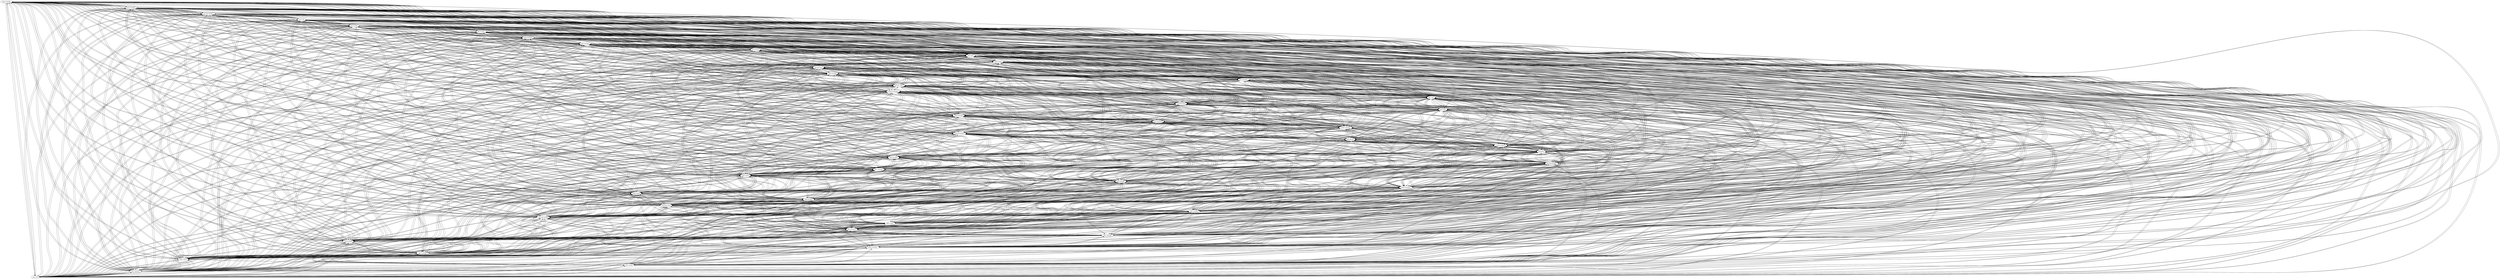 strict digraph G {
"imp.4-aswajô" [weight="0.34"];
"prs.4-aswajô" [weight="0.34"];
"pst.3-asi" [weight="0.62"];
"fut.3-aswara" [weight="0.34"];
"prs.2-aswa" [weight="0.5"];
"imp.2-aswa" [weight="0.5"];
"sbjv.5-aswajE" [weight="0.34"];
"cond.3-aswarE" [weight="0.34"];
"ipf.4-aswajô" [weight="0.34"];
"prs.5-aswajE" [weight="0.34"];
"fut.2-aswara" [weight="0.34"];
"sbjv.1-aswa" [weight="0.36"];
"pst.sbj.4-asisjô" [weight="0.62"];
"ipf.1-aswajE" [weight="0.34"];
"pst.sbj.2-asis" [weight="0.62"];
"ipf.6-aswajE" [weight="0.34"];
"sbjv.6-aswa" [weight="0.36"];
"cond.4-aswarjô" [weight="0.34"];
"ipf.5-aswajE" [weight="0.34"];
"sbjv.2-aswa" [weight="0.36"];
"fut.1-aswarE" [weight="0.34"];
"prs.pcp-aswajâ" [weight="0.34"];
"fut.6-aswarô" [weight="0.34"];
"inf-aswar" [weight="0.55"];
"cond.1-aswarE" [weight="0.34"];
"pst.pcp-asi" [weight="0.69"];
"cond.6-aswarE" [weight="0.34"];
"cond.2-aswarE" [weight="0.34"];
"fut.5-aswarE" [weight="0.34"];
"imp.5-aswajE" [weight="0.34"];
"pst.5-asit" [weight="0.62"];
"pst.sbj.6-asis" [weight="0.62"];
"pst.1-asi" [weight="0.62"];
"cond.5-aswarjE" [weight="0.34"];
"pst.sbj.1-asis" [weight="0.62"];
"fut.4-aswarô" [weight="0.34"];
"ipf.2-aswajE" [weight="0.34"];
"pst.sbj.3-asi" [weight="0.62"];
"sbjv.3-aswa" [weight="0.36"];
"pst.6-asir" [weight="0.62"];
"prs.6-aswa" [weight="0.36"];
"ipf.3-aswajE" [weight="0.34"];
"sbjv.4-aswajô" [weight="0.34"];
"prs.3-aswa" [weight="0.5"];
"pst.4-asim" [weight="0.62"];
"pst.2-asi" [weight="0.62"];
"pst.sbj.5-asisjE" [weight="0.62"];
"imp.4-aswajô" -> "prs.4-aswajô"  [weight="0.34"];
"imp.4-aswajô" -> "sbjv.2-aswa"  [weight="0.1152"];
"imp.4-aswajô" -> "fut.3-aswara"  [weight="0.0986"];
"imp.4-aswajô" -> "prs.2-aswa"  [weight="0.15"];
"imp.4-aswajô" -> "imp.2-aswa"  [weight="0.14"];
"imp.4-aswajô" -> "sbjv.5-aswajE"  [weight="0.34"];
"imp.4-aswajô" -> "cond.3-aswarE"  [weight="0.0986"];
"imp.4-aswajô" -> "ipf.4-aswajô"  [weight="0.34"];
"imp.4-aswajô" -> "prs.5-aswajE"  [weight="0.34"];
"imp.4-aswajô" -> "fut.2-aswara"  [weight="0.0986"];
"imp.4-aswajô" -> "sbjv.1-aswa"  [weight="0.1152"];
"imp.4-aswajô" -> "pst.sbj.4-asisjô"  [weight="0.2294"];
"imp.4-aswajô" -> "ipf.1-aswajE"  [weight="0.34"];
"imp.4-aswajô" -> "pst.sbj.2-asis"  [weight="0.2294"];
"imp.4-aswajô" -> "ipf.6-aswajE"  [weight="0.34"];
"imp.4-aswajô" -> "sbjv.6-aswa"  [weight="0.1152"];
"imp.4-aswajô" -> "cond.4-aswarjô"  [weight="0.0986"];
"imp.4-aswajô" -> "ipf.5-aswajE"  [weight="0.34"];
"imp.4-aswajô" -> "pst.3-asi"  [weight="0.2294"];
"imp.4-aswajô" -> "fut.1-aswarE"  [weight="0.0986"];
"imp.4-aswajô" -> "prs.pcp-aswajâ"  [weight="0.34"];
"imp.4-aswajô" -> "fut.6-aswarô"  [weight="0.0986"];
"imp.4-aswajô" -> "inf-aswar"  [weight="0.066"];
"imp.4-aswajô" -> "cond.1-aswarE"  [weight="0.0986"];
"imp.4-aswajô" -> "pst.pcp-asi"  [weight="0.69"];
"imp.4-aswajô" -> "cond.6-aswarE"  [weight="0.0986"];
"imp.4-aswajô" -> "cond.2-aswarE"  [weight="0.0986"];
"imp.4-aswajô" -> "fut.5-aswarE"  [weight="0.0986"];
"imp.4-aswajô" -> "imp.5-aswajE"  [weight="0.34"];
"imp.4-aswajô" -> "pst.5-asit"  [weight="0.2294"];
"imp.4-aswajô" -> "pst.sbj.6-asis"  [weight="0.2294"];
"imp.4-aswajô" -> "pst.1-asi"  [weight="0.2294"];
"imp.4-aswajô" -> "cond.5-aswarjE"  [weight="0.0986"];
"imp.4-aswajô" -> "pst.sbj.1-asis"  [weight="0.2294"];
"imp.4-aswajô" -> "fut.4-aswarô"  [weight="0.0986"];
"imp.4-aswajô" -> "pst.sbj.3-asi"  [weight="0.2294"];
"imp.4-aswajô" -> "prs.3-aswa"  [weight="0.15"];
"imp.4-aswajô" -> "sbjv.3-aswa"  [weight="0.1152"];
"imp.4-aswajô" -> "pst.6-asir"  [weight="0.2294"];
"imp.4-aswajô" -> "prs.6-aswa"  [weight="0.1512"];
"imp.4-aswajô" -> "ipf.3-aswajE"  [weight="0.34"];
"imp.4-aswajô" -> "sbjv.4-aswajô"  [weight="0.34"];
"imp.4-aswajô" -> "ipf.2-aswajE"  [weight="0.34"];
"imp.4-aswajô" -> "pst.4-asim"  [weight="0.2294"];
"imp.4-aswajô" -> "pst.2-asi"  [weight="0.2294"];
"imp.4-aswajô" -> "pst.sbj.5-asisjE"  [weight="0.2294"];
"prs.4-aswajô" -> "imp.4-aswajô"  [weight="0.34"];
"prs.4-aswajô" -> "sbjv.2-aswa"  [weight="0.1224"];
"prs.4-aswajô" -> "fut.3-aswara"  [weight="0.0986"];
"prs.4-aswajô" -> "prs.2-aswa"  [weight="0.15"];
"prs.4-aswajô" -> "imp.2-aswa"  [weight="0.15"];
"prs.4-aswajô" -> "sbjv.5-aswajE"  [weight="0.34"];
"prs.4-aswajô" -> "cond.3-aswarE"  [weight="0.0986"];
"prs.4-aswajô" -> "ipf.4-aswajô"  [weight="0.34"];
"prs.4-aswajô" -> "prs.5-aswajE"  [weight="0.34"];
"prs.4-aswajô" -> "fut.2-aswara"  [weight="0.0986"];
"prs.4-aswajô" -> "sbjv.1-aswa"  [weight="0.1224"];
"prs.4-aswajô" -> "pst.sbj.4-asisjô"  [weight="0.2294"];
"prs.4-aswajô" -> "ipf.1-aswajE"  [weight="0.34"];
"prs.4-aswajô" -> "pst.sbj.2-asis"  [weight="0.2294"];
"prs.4-aswajô" -> "ipf.6-aswajE"  [weight="0.34"];
"prs.4-aswajô" -> "sbjv.6-aswa"  [weight="0.1224"];
"prs.4-aswajô" -> "cond.4-aswarjô"  [weight="0.0986"];
"prs.4-aswajô" -> "ipf.5-aswajE"  [weight="0.34"];
"prs.4-aswajô" -> "pst.3-asi"  [weight="0.2294"];
"prs.4-aswajô" -> "fut.1-aswarE"  [weight="0.0986"];
"prs.4-aswajô" -> "prs.pcp-aswajâ"  [weight="0.34"];
"prs.4-aswajô" -> "fut.6-aswarô"  [weight="0.0986"];
"prs.4-aswajô" -> "inf-aswar"  [weight="0.066"];
"prs.4-aswajô" -> "cond.1-aswarE"  [weight="0.0986"];
"prs.4-aswajô" -> "pst.pcp-asi"  [weight="0.69"];
"prs.4-aswajô" -> "cond.6-aswarE"  [weight="0.0986"];
"prs.4-aswajô" -> "cond.2-aswarE"  [weight="0.0986"];
"prs.4-aswajô" -> "fut.5-aswarE"  [weight="0.0986"];
"prs.4-aswajô" -> "imp.5-aswajE"  [weight="0.34"];
"prs.4-aswajô" -> "pst.5-asit"  [weight="0.2294"];
"prs.4-aswajô" -> "pst.sbj.6-asis"  [weight="0.2294"];
"prs.4-aswajô" -> "pst.1-asi"  [weight="0.2294"];
"prs.4-aswajô" -> "cond.5-aswarjE"  [weight="0.0986"];
"prs.4-aswajô" -> "pst.sbj.1-asis"  [weight="0.2294"];
"prs.4-aswajô" -> "fut.4-aswarô"  [weight="0.0986"];
"prs.4-aswajô" -> "pst.sbj.3-asi"  [weight="0.2294"];
"prs.4-aswajô" -> "prs.3-aswa"  [weight="0.15"];
"prs.4-aswajô" -> "sbjv.3-aswa"  [weight="0.1224"];
"prs.4-aswajô" -> "pst.6-asir"  [weight="0.2294"];
"prs.4-aswajô" -> "prs.6-aswa"  [weight="0.1512"];
"prs.4-aswajô" -> "ipf.3-aswajE"  [weight="0.34"];
"prs.4-aswajô" -> "sbjv.4-aswajô"  [weight="0.34"];
"prs.4-aswajô" -> "ipf.2-aswajE"  [weight="0.34"];
"prs.4-aswajô" -> "pst.4-asim"  [weight="0.2294"];
"prs.4-aswajô" -> "pst.2-asi"  [weight="0.2294"];
"prs.4-aswajô" -> "pst.sbj.5-asisjE"  [weight="0.2294"];
"sbjv.2-aswa" -> "imp.4-aswajô"  [weight="0.34"];
"sbjv.2-aswa" -> "prs.4-aswajô"  [weight="0.34"];
"sbjv.2-aswa" -> "fut.3-aswara"  [weight="0.34"];
"sbjv.2-aswa" -> "prs.2-aswa"  [weight="0.5"];
"sbjv.2-aswa" -> "imp.2-aswa"  [weight="0.5"];
"sbjv.2-aswa" -> "sbjv.5-aswajE"  [weight="0.34"];
"sbjv.2-aswa" -> "cond.3-aswarE"  [weight="0.34"];
"sbjv.2-aswa" -> "ipf.4-aswajô"  [weight="0.34"];
"sbjv.2-aswa" -> "prs.5-aswajE"  [weight="0.34"];
"sbjv.2-aswa" -> "fut.2-aswara"  [weight="0.34"];
"sbjv.2-aswa" -> "sbjv.1-aswa"  [weight="0.36"];
"sbjv.2-aswa" -> "pst.sbj.4-asisjô"  [weight="0.2418"];
"sbjv.2-aswa" -> "ipf.1-aswajE"  [weight="0.34"];
"sbjv.2-aswa" -> "pst.sbj.2-asis"  [weight="0.2418"];
"sbjv.2-aswa" -> "ipf.6-aswajE"  [weight="0.34"];
"sbjv.2-aswa" -> "sbjv.6-aswa"  [weight="0.36"];
"sbjv.2-aswa" -> "cond.4-aswarjô"  [weight="0.34"];
"sbjv.2-aswa" -> "ipf.5-aswajE"  [weight="0.34"];
"sbjv.2-aswa" -> "pst.3-asi"  [weight="0.2418"];
"sbjv.2-aswa" -> "fut.1-aswarE"  [weight="0.34"];
"sbjv.2-aswa" -> "prs.pcp-aswajâ"  [weight="0.34"];
"sbjv.2-aswa" -> "fut.6-aswarô"  [weight="0.34"];
"sbjv.2-aswa" -> "inf-aswar"  [weight="0.0935"];
"sbjv.2-aswa" -> "cond.1-aswarE"  [weight="0.34"];
"sbjv.2-aswa" -> "pst.pcp-asi"  [weight="0.69"];
"sbjv.2-aswa" -> "cond.6-aswarE"  [weight="0.34"];
"sbjv.2-aswa" -> "cond.2-aswarE"  [weight="0.34"];
"sbjv.2-aswa" -> "fut.5-aswarE"  [weight="0.34"];
"sbjv.2-aswa" -> "imp.5-aswajE"  [weight="0.34"];
"sbjv.2-aswa" -> "pst.5-asit"  [weight="0.2418"];
"sbjv.2-aswa" -> "pst.sbj.6-asis"  [weight="0.2418"];
"sbjv.2-aswa" -> "pst.1-asi"  [weight="0.2418"];
"sbjv.2-aswa" -> "cond.5-aswarjE"  [weight="0.34"];
"sbjv.2-aswa" -> "pst.sbj.1-asis"  [weight="0.2418"];
"sbjv.2-aswa" -> "fut.4-aswarô"  [weight="0.34"];
"sbjv.2-aswa" -> "pst.sbj.3-asi"  [weight="0.2418"];
"sbjv.2-aswa" -> "prs.3-aswa"  [weight="0.5"];
"sbjv.2-aswa" -> "sbjv.3-aswa"  [weight="0.36"];
"sbjv.2-aswa" -> "pst.6-asir"  [weight="0.2418"];
"sbjv.2-aswa" -> "prs.6-aswa"  [weight="0.36"];
"sbjv.2-aswa" -> "ipf.3-aswajE"  [weight="0.34"];
"sbjv.2-aswa" -> "sbjv.4-aswajô"  [weight="0.34"];
"sbjv.2-aswa" -> "ipf.2-aswajE"  [weight="0.34"];
"sbjv.2-aswa" -> "pst.4-asim"  [weight="0.2418"];
"sbjv.2-aswa" -> "pst.2-asi"  [weight="0.2418"];
"sbjv.2-aswa" -> "pst.sbj.5-asisjE"  [weight="0.2418"];
"fut.4-aswarô" -> "imp.4-aswajô"  [weight="0.34"];
"fut.4-aswarô" -> "prs.4-aswajô"  [weight="0.34"];
"fut.4-aswarô" -> "sbjv.2-aswa"  [weight="0.36"];
"fut.4-aswarô" -> "pst.sbj.3-asi"  [weight="0.62"];
"fut.4-aswarô" -> "prs.2-aswa"  [weight="0.5"];
"fut.4-aswarô" -> "imp.2-aswa"  [weight="0.5"];
"fut.4-aswarô" -> "sbjv.5-aswajE"  [weight="0.34"];
"fut.4-aswarô" -> "cond.3-aswarE"  [weight="0.34"];
"fut.4-aswarô" -> "ipf.4-aswajô"  [weight="0.34"];
"fut.4-aswarô" -> "prs.5-aswajE"  [weight="0.34"];
"fut.4-aswarô" -> "fut.2-aswara"  [weight="0.34"];
"fut.4-aswarô" -> "sbjv.1-aswa"  [weight="0.36"];
"fut.4-aswarô" -> "pst.sbj.4-asisjô"  [weight="0.62"];
"fut.4-aswarô" -> "ipf.1-aswajE"  [weight="0.34"];
"fut.4-aswarô" -> "pst.sbj.2-asis"  [weight="0.62"];
"fut.4-aswarô" -> "ipf.6-aswajE"  [weight="0.34"];
"fut.4-aswarô" -> "sbjv.6-aswa"  [weight="0.36"];
"fut.4-aswarô" -> "cond.4-aswarjô"  [weight="0.34"];
"fut.4-aswarô" -> "ipf.5-aswajE"  [weight="0.34"];
"fut.4-aswarô" -> "pst.3-asi"  [weight="0.62"];
"fut.4-aswarô" -> "fut.1-aswarE"  [weight="0.34"];
"fut.4-aswarô" -> "prs.pcp-aswajâ"  [weight="0.34"];
"fut.4-aswarô" -> "fut.6-aswarô"  [weight="0.34"];
"fut.4-aswarô" -> "inf-aswar"  [weight="0.0825"];
"fut.4-aswarô" -> "cond.1-aswarE"  [weight="0.34"];
"fut.4-aswarô" -> "pst.pcp-asi"  [weight="0.69"];
"fut.4-aswarô" -> "cond.6-aswarE"  [weight="0.34"];
"fut.4-aswarô" -> "cond.2-aswarE"  [weight="0.34"];
"fut.4-aswarô" -> "fut.5-aswarE"  [weight="0.34"];
"fut.4-aswarô" -> "imp.5-aswajE"  [weight="0.34"];
"fut.4-aswarô" -> "pst.5-asit"  [weight="0.62"];
"fut.4-aswarô" -> "pst.sbj.6-asis"  [weight="0.62"];
"fut.4-aswarô" -> "pst.1-asi"  [weight="0.62"];
"fut.4-aswarô" -> "cond.5-aswarjE"  [weight="0.34"];
"fut.4-aswarô" -> "pst.sbj.1-asis"  [weight="0.62"];
"fut.4-aswarô" -> "fut.3-aswara"  [weight="0.34"];
"fut.4-aswarô" -> "prs.3-aswa"  [weight="0.5"];
"fut.4-aswarô" -> "sbjv.3-aswa"  [weight="0.36"];
"fut.4-aswarô" -> "pst.6-asir"  [weight="0.62"];
"fut.4-aswarô" -> "prs.6-aswa"  [weight="0.36"];
"fut.4-aswarô" -> "ipf.3-aswajE"  [weight="0.34"];
"fut.4-aswarô" -> "sbjv.4-aswajô"  [weight="0.34"];
"fut.4-aswarô" -> "ipf.2-aswajE"  [weight="0.34"];
"fut.4-aswarô" -> "pst.4-asim"  [weight="0.62"];
"fut.4-aswarô" -> "pst.2-asi"  [weight="0.62"];
"fut.4-aswarô" -> "pst.sbj.5-asisjE"  [weight="0.62"];
"prs.2-aswa" -> "fut.3-aswara"  [weight="0.2346"];
"prs.2-aswa" -> "imp.4-aswajô"  [weight="0.2346"];
"prs.2-aswa" -> "prs.4-aswajô"  [weight="0.2346"];
"prs.2-aswa" -> "sbjv.2-aswa"  [weight="0.2628"];
"prs.2-aswa" -> "sbjv.1-aswa"  [weight="0.2628"];
"prs.2-aswa" -> "imp.2-aswa"  [weight="0.5"];
"prs.2-aswa" -> "sbjv.5-aswajE"  [weight="0.2346"];
"prs.2-aswa" -> "cond.3-aswarE"  [weight="0.2346"];
"prs.2-aswa" -> "ipf.4-aswajô"  [weight="0.2346"];
"prs.2-aswa" -> "prs.5-aswajE"  [weight="0.2346"];
"prs.2-aswa" -> "fut.2-aswara"  [weight="0.2346"];
"prs.2-aswa" -> "pst.sbj.3-asi"  [weight="0.155"];
"prs.2-aswa" -> "pst.sbj.4-asisjô"  [weight="0.155"];
"prs.2-aswa" -> "ipf.1-aswajE"  [weight="0.2346"];
"prs.2-aswa" -> "pst.sbj.2-asis"  [weight="0.155"];
"prs.2-aswa" -> "ipf.6-aswajE"  [weight="0.2346"];
"prs.2-aswa" -> "sbjv.6-aswa"  [weight="0.2628"];
"prs.2-aswa" -> "cond.4-aswarjô"  [weight="0.2346"];
"prs.2-aswa" -> "ipf.5-aswajE"  [weight="0.2346"];
"prs.2-aswa" -> "pst.3-asi"  [weight="0.155"];
"prs.2-aswa" -> "fut.1-aswarE"  [weight="0.2346"];
"prs.2-aswa" -> "prs.pcp-aswajâ"  [weight="0.2346"];
"prs.2-aswa" -> "fut.6-aswarô"  [weight="0.2346"];
"prs.2-aswa" -> "inf-aswar"  [weight="0.055"];
"prs.2-aswa" -> "cond.1-aswarE"  [weight="0.2346"];
"prs.2-aswa" -> "pst.pcp-asi"  [weight="0.2622"];
"prs.2-aswa" -> "cond.6-aswarE"  [weight="0.2346"];
"prs.2-aswa" -> "cond.2-aswarE"  [weight="0.2346"];
"prs.2-aswa" -> "fut.5-aswarE"  [weight="0.2346"];
"prs.2-aswa" -> "imp.5-aswajE"  [weight="0.2346"];
"prs.2-aswa" -> "pst.5-asit"  [weight="0.155"];
"prs.2-aswa" -> "pst.sbj.6-asis"  [weight="0.155"];
"prs.2-aswa" -> "pst.6-asir"  [weight="0.155"];
"prs.2-aswa" -> "cond.5-aswarjE"  [weight="0.2346"];
"prs.2-aswa" -> "pst.sbj.1-asis"  [weight="0.155"];
"prs.2-aswa" -> "fut.4-aswarô"  [weight="0.2346"];
"prs.2-aswa" -> "ipf.2-aswajE"  [weight="0.2346"];
"prs.2-aswa" -> "sbjv.3-aswa"  [weight="0.2628"];
"prs.2-aswa" -> "pst.1-asi"  [weight="0.155"];
"prs.2-aswa" -> "prs.6-aswa"  [weight="0.2628"];
"prs.2-aswa" -> "ipf.3-aswajE"  [weight="0.2346"];
"prs.2-aswa" -> "sbjv.4-aswajô"  [weight="0.2346"];
"prs.2-aswa" -> "prs.3-aswa"  [weight="0.5"];
"prs.2-aswa" -> "pst.4-asim"  [weight="0.155"];
"prs.2-aswa" -> "pst.2-asi"  [weight="0.155"];
"prs.2-aswa" -> "pst.sbj.5-asisjE"  [weight="0.155"];
"imp.2-aswa" -> "fut.3-aswara"  [weight="0.2346"];
"imp.2-aswa" -> "imp.4-aswajô"  [weight="0.238"];
"imp.2-aswa" -> "prs.4-aswajô"  [weight="0.2346"];
"imp.2-aswa" -> "sbjv.2-aswa"  [weight="0.2664"];
"imp.2-aswa" -> "sbjv.1-aswa"  [weight="0.2664"];
"imp.2-aswa" -> "prs.2-aswa"  [weight="0.5"];
"imp.2-aswa" -> "sbjv.5-aswajE"  [weight="0.238"];
"imp.2-aswa" -> "cond.3-aswarE"  [weight="0.2346"];
"imp.2-aswa" -> "ipf.4-aswajô"  [weight="0.2346"];
"imp.2-aswa" -> "prs.5-aswajE"  [weight="0.2346"];
"imp.2-aswa" -> "fut.2-aswara"  [weight="0.2346"];
"imp.2-aswa" -> "pst.sbj.3-asi"  [weight="0.155"];
"imp.2-aswa" -> "pst.sbj.4-asisjô"  [weight="0.155"];
"imp.2-aswa" -> "ipf.1-aswajE"  [weight="0.2346"];
"imp.2-aswa" -> "pst.sbj.2-asis"  [weight="0.155"];
"imp.2-aswa" -> "ipf.6-aswajE"  [weight="0.2346"];
"imp.2-aswa" -> "sbjv.6-aswa"  [weight="0.2664"];
"imp.2-aswa" -> "cond.4-aswarjô"  [weight="0.2346"];
"imp.2-aswa" -> "ipf.5-aswajE"  [weight="0.2346"];
"imp.2-aswa" -> "pst.3-asi"  [weight="0.155"];
"imp.2-aswa" -> "fut.1-aswarE"  [weight="0.2346"];
"imp.2-aswa" -> "prs.pcp-aswajâ"  [weight="0.2346"];
"imp.2-aswa" -> "fut.6-aswarô"  [weight="0.2346"];
"imp.2-aswa" -> "inf-aswar"  [weight="0.055"];
"imp.2-aswa" -> "cond.1-aswarE"  [weight="0.2346"];
"imp.2-aswa" -> "pst.pcp-asi"  [weight="0.2622"];
"imp.2-aswa" -> "cond.6-aswarE"  [weight="0.2346"];
"imp.2-aswa" -> "cond.2-aswarE"  [weight="0.2346"];
"imp.2-aswa" -> "fut.5-aswarE"  [weight="0.2346"];
"imp.2-aswa" -> "imp.5-aswajE"  [weight="0.238"];
"imp.2-aswa" -> "pst.5-asit"  [weight="0.155"];
"imp.2-aswa" -> "pst.sbj.6-asis"  [weight="0.155"];
"imp.2-aswa" -> "pst.6-asir"  [weight="0.155"];
"imp.2-aswa" -> "cond.5-aswarjE"  [weight="0.2346"];
"imp.2-aswa" -> "pst.sbj.1-asis"  [weight="0.155"];
"imp.2-aswa" -> "fut.4-aswarô"  [weight="0.2346"];
"imp.2-aswa" -> "ipf.2-aswajE"  [weight="0.2346"];
"imp.2-aswa" -> "sbjv.3-aswa"  [weight="0.2664"];
"imp.2-aswa" -> "pst.1-asi"  [weight="0.155"];
"imp.2-aswa" -> "prs.6-aswa"  [weight="0.2628"];
"imp.2-aswa" -> "ipf.3-aswajE"  [weight="0.2346"];
"imp.2-aswa" -> "sbjv.4-aswajô"  [weight="0.238"];
"imp.2-aswa" -> "prs.3-aswa"  [weight="0.5"];
"imp.2-aswa" -> "pst.4-asim"  [weight="0.155"];
"imp.2-aswa" -> "pst.2-asi"  [weight="0.155"];
"imp.2-aswa" -> "pst.sbj.5-asisjE"  [weight="0.155"];
"sbjv.5-aswajE" -> "imp.4-aswajô"  [weight="0.34"];
"sbjv.5-aswajE" -> "prs.4-aswajô"  [weight="0.34"];
"sbjv.5-aswajE" -> "sbjv.2-aswa"  [weight="0.1656"];
"sbjv.5-aswajE" -> "fut.3-aswara"  [weight="0.2006"];
"sbjv.5-aswajE" -> "prs.2-aswa"  [weight="0.23"];
"sbjv.5-aswajE" -> "imp.2-aswa"  [weight="0.23"];
"sbjv.5-aswajE" -> "cond.3-aswarE"  [weight="0.2006"];
"sbjv.5-aswajE" -> "ipf.4-aswajô"  [weight="0.34"];
"sbjv.5-aswajE" -> "prs.5-aswajE"  [weight="0.34"];
"sbjv.5-aswajE" -> "fut.2-aswara"  [weight="0.2006"];
"sbjv.5-aswajE" -> "sbjv.1-aswa"  [weight="0.1656"];
"sbjv.5-aswajE" -> "pst.sbj.4-asisjô"  [weight="0.2294"];
"sbjv.5-aswajE" -> "ipf.1-aswajE"  [weight="0.34"];
"sbjv.5-aswajE" -> "pst.sbj.2-asis"  [weight="0.2294"];
"sbjv.5-aswajE" -> "ipf.6-aswajE"  [weight="0.34"];
"sbjv.5-aswajE" -> "sbjv.6-aswa"  [weight="0.1656"];
"sbjv.5-aswajE" -> "cond.4-aswarjô"  [weight="0.2006"];
"sbjv.5-aswajE" -> "ipf.5-aswajE"  [weight="0.34"];
"sbjv.5-aswajE" -> "pst.3-asi"  [weight="0.2294"];
"sbjv.5-aswajE" -> "fut.1-aswarE"  [weight="0.2006"];
"sbjv.5-aswajE" -> "prs.pcp-aswajâ"  [weight="0.34"];
"sbjv.5-aswajE" -> "fut.6-aswarô"  [weight="0.2006"];
"sbjv.5-aswajE" -> "inf-aswar"  [weight="0.0605"];
"sbjv.5-aswajE" -> "cond.1-aswarE"  [weight="0.2006"];
"sbjv.5-aswajE" -> "pst.pcp-asi"  [weight="0.69"];
"sbjv.5-aswajE" -> "cond.6-aswarE"  [weight="0.2006"];
"sbjv.5-aswajE" -> "cond.2-aswarE"  [weight="0.2006"];
"sbjv.5-aswajE" -> "fut.5-aswarE"  [weight="0.2006"];
"sbjv.5-aswajE" -> "imp.5-aswajE"  [weight="0.34"];
"sbjv.5-aswajE" -> "pst.5-asit"  [weight="0.2294"];
"sbjv.5-aswajE" -> "pst.sbj.6-asis"  [weight="0.2294"];
"sbjv.5-aswajE" -> "pst.1-asi"  [weight="0.2294"];
"sbjv.5-aswajE" -> "cond.5-aswarjE"  [weight="0.2006"];
"sbjv.5-aswajE" -> "pst.sbj.1-asis"  [weight="0.2294"];
"sbjv.5-aswajE" -> "fut.4-aswarô"  [weight="0.2006"];
"sbjv.5-aswajE" -> "pst.sbj.3-asi"  [weight="0.2294"];
"sbjv.5-aswajE" -> "prs.3-aswa"  [weight="0.23"];
"sbjv.5-aswajE" -> "sbjv.3-aswa"  [weight="0.1656"];
"sbjv.5-aswajE" -> "pst.6-asir"  [weight="0.2294"];
"sbjv.5-aswajE" -> "prs.6-aswa"  [weight="0.1764"];
"sbjv.5-aswajE" -> "ipf.3-aswajE"  [weight="0.34"];
"sbjv.5-aswajE" -> "sbjv.4-aswajô"  [weight="0.34"];
"sbjv.5-aswajE" -> "ipf.2-aswajE"  [weight="0.34"];
"sbjv.5-aswajE" -> "pst.4-asim"  [weight="0.2294"];
"sbjv.5-aswajE" -> "pst.2-asi"  [weight="0.2294"];
"sbjv.5-aswajE" -> "pst.sbj.5-asisjE"  [weight="0.2294"];
"cond.3-aswarE" -> "imp.4-aswajô"  [weight="0.34"];
"cond.3-aswarE" -> "prs.4-aswajô"  [weight="0.34"];
"cond.3-aswarE" -> "sbjv.2-aswa"  [weight="0.36"];
"cond.3-aswarE" -> "fut.3-aswara"  [weight="0.34"];
"cond.3-aswarE" -> "prs.2-aswa"  [weight="0.5"];
"cond.3-aswarE" -> "imp.2-aswa"  [weight="0.5"];
"cond.3-aswarE" -> "sbjv.5-aswajE"  [weight="0.34"];
"cond.3-aswarE" -> "ipf.4-aswajô"  [weight="0.34"];
"cond.3-aswarE" -> "prs.5-aswajE"  [weight="0.34"];
"cond.3-aswarE" -> "fut.2-aswara"  [weight="0.34"];
"cond.3-aswarE" -> "sbjv.1-aswa"  [weight="0.36"];
"cond.3-aswarE" -> "pst.sbj.4-asisjô"  [weight="0.62"];
"cond.3-aswarE" -> "ipf.1-aswajE"  [weight="0.34"];
"cond.3-aswarE" -> "pst.sbj.2-asis"  [weight="0.62"];
"cond.3-aswarE" -> "ipf.6-aswajE"  [weight="0.34"];
"cond.3-aswarE" -> "sbjv.6-aswa"  [weight="0.36"];
"cond.3-aswarE" -> "cond.4-aswarjô"  [weight="0.34"];
"cond.3-aswarE" -> "ipf.5-aswajE"  [weight="0.34"];
"cond.3-aswarE" -> "pst.3-asi"  [weight="0.62"];
"cond.3-aswarE" -> "fut.1-aswarE"  [weight="0.34"];
"cond.3-aswarE" -> "prs.pcp-aswajâ"  [weight="0.34"];
"cond.3-aswarE" -> "fut.6-aswarô"  [weight="0.34"];
"cond.3-aswarE" -> "inf-aswar"  [weight="0.0825"];
"cond.3-aswarE" -> "cond.1-aswarE"  [weight="0.34"];
"cond.3-aswarE" -> "pst.pcp-asi"  [weight="0.69"];
"cond.3-aswarE" -> "cond.6-aswarE"  [weight="0.34"];
"cond.3-aswarE" -> "cond.2-aswarE"  [weight="0.34"];
"cond.3-aswarE" -> "fut.5-aswarE"  [weight="0.34"];
"cond.3-aswarE" -> "imp.5-aswajE"  [weight="0.34"];
"cond.3-aswarE" -> "pst.5-asit"  [weight="0.62"];
"cond.3-aswarE" -> "pst.sbj.6-asis"  [weight="0.62"];
"cond.3-aswarE" -> "pst.1-asi"  [weight="0.62"];
"cond.3-aswarE" -> "cond.5-aswarjE"  [weight="0.34"];
"cond.3-aswarE" -> "pst.sbj.1-asis"  [weight="0.62"];
"cond.3-aswarE" -> "fut.4-aswarô"  [weight="0.34"];
"cond.3-aswarE" -> "pst.sbj.3-asi"  [weight="0.62"];
"cond.3-aswarE" -> "prs.3-aswa"  [weight="0.5"];
"cond.3-aswarE" -> "sbjv.3-aswa"  [weight="0.36"];
"cond.3-aswarE" -> "pst.6-asir"  [weight="0.62"];
"cond.3-aswarE" -> "prs.6-aswa"  [weight="0.36"];
"cond.3-aswarE" -> "ipf.3-aswajE"  [weight="0.34"];
"cond.3-aswarE" -> "sbjv.4-aswajô"  [weight="0.34"];
"cond.3-aswarE" -> "ipf.2-aswajE"  [weight="0.34"];
"cond.3-aswarE" -> "pst.4-asim"  [weight="0.62"];
"cond.3-aswarE" -> "pst.2-asi"  [weight="0.62"];
"cond.3-aswarE" -> "pst.sbj.5-asisjE"  [weight="0.62"];
"ipf.4-aswajô" -> "imp.4-aswajô"  [weight="0.34"];
"ipf.4-aswajô" -> "prs.4-aswajô"  [weight="0.34"];
"ipf.4-aswajô" -> "sbjv.2-aswa"  [weight="0.162"];
"ipf.4-aswajô" -> "fut.3-aswara"  [weight="0.2006"];
"ipf.4-aswajô" -> "prs.2-aswa"  [weight="0.23"];
"ipf.4-aswajô" -> "imp.2-aswa"  [weight="0.23"];
"ipf.4-aswajô" -> "sbjv.5-aswajE"  [weight="0.34"];
"ipf.4-aswajô" -> "cond.3-aswarE"  [weight="0.2006"];
"ipf.4-aswajô" -> "prs.5-aswajE"  [weight="0.34"];
"ipf.4-aswajô" -> "fut.2-aswara"  [weight="0.2006"];
"ipf.4-aswajô" -> "sbjv.1-aswa"  [weight="0.162"];
"ipf.4-aswajô" -> "pst.sbj.4-asisjô"  [weight="0.2294"];
"ipf.4-aswajô" -> "ipf.1-aswajE"  [weight="0.34"];
"ipf.4-aswajô" -> "pst.sbj.2-asis"  [weight="0.2294"];
"ipf.4-aswajô" -> "ipf.6-aswajE"  [weight="0.34"];
"ipf.4-aswajô" -> "sbjv.6-aswa"  [weight="0.162"];
"ipf.4-aswajô" -> "cond.4-aswarjô"  [weight="0.2006"];
"ipf.4-aswajô" -> "ipf.5-aswajE"  [weight="0.34"];
"ipf.4-aswajô" -> "pst.3-asi"  [weight="0.2294"];
"ipf.4-aswajô" -> "fut.1-aswarE"  [weight="0.2006"];
"ipf.4-aswajô" -> "prs.pcp-aswajâ"  [weight="0.34"];
"ipf.4-aswajô" -> "fut.6-aswarô"  [weight="0.2006"];
"ipf.4-aswajô" -> "inf-aswar"  [weight="0.0605"];
"ipf.4-aswajô" -> "cond.1-aswarE"  [weight="0.2006"];
"ipf.4-aswajô" -> "pst.pcp-asi"  [weight="0.69"];
"ipf.4-aswajô" -> "cond.6-aswarE"  [weight="0.2006"];
"ipf.4-aswajô" -> "cond.2-aswarE"  [weight="0.2006"];
"ipf.4-aswajô" -> "fut.5-aswarE"  [weight="0.2006"];
"ipf.4-aswajô" -> "imp.5-aswajE"  [weight="0.34"];
"ipf.4-aswajô" -> "pst.5-asit"  [weight="0.2294"];
"ipf.4-aswajô" -> "pst.sbj.6-asis"  [weight="0.2294"];
"ipf.4-aswajô" -> "pst.1-asi"  [weight="0.2294"];
"ipf.4-aswajô" -> "cond.5-aswarjE"  [weight="0.2006"];
"ipf.4-aswajô" -> "pst.sbj.1-asis"  [weight="0.2294"];
"ipf.4-aswajô" -> "fut.4-aswarô"  [weight="0.2006"];
"ipf.4-aswajô" -> "pst.sbj.3-asi"  [weight="0.2294"];
"ipf.4-aswajô" -> "prs.3-aswa"  [weight="0.23"];
"ipf.4-aswajô" -> "sbjv.3-aswa"  [weight="0.162"];
"ipf.4-aswajô" -> "pst.6-asir"  [weight="0.2294"];
"ipf.4-aswajô" -> "prs.6-aswa"  [weight="0.1764"];
"ipf.4-aswajô" -> "ipf.3-aswajE"  [weight="0.34"];
"ipf.4-aswajô" -> "sbjv.4-aswajô"  [weight="0.34"];
"ipf.4-aswajô" -> "ipf.2-aswajE"  [weight="0.34"];
"ipf.4-aswajô" -> "pst.4-asim"  [weight="0.2294"];
"ipf.4-aswajô" -> "pst.2-asi"  [weight="0.2294"];
"ipf.4-aswajô" -> "pst.sbj.5-asisjE"  [weight="0.2294"];
"prs.5-aswajE" -> "imp.4-aswajô"  [weight="0.34"];
"prs.5-aswajE" -> "prs.4-aswajô"  [weight="0.34"];
"prs.5-aswajE" -> "sbjv.2-aswa"  [weight="0.1224"];
"prs.5-aswajE" -> "fut.3-aswara"  [weight="0.0986"];
"prs.5-aswajE" -> "prs.2-aswa"  [weight="0.15"];
"prs.5-aswajE" -> "imp.2-aswa"  [weight="0.15"];
"prs.5-aswajE" -> "sbjv.5-aswajE"  [weight="0.34"];
"prs.5-aswajE" -> "cond.3-aswarE"  [weight="0.0986"];
"prs.5-aswajE" -> "ipf.4-aswajô"  [weight="0.34"];
"prs.5-aswajE" -> "fut.2-aswara"  [weight="0.0986"];
"prs.5-aswajE" -> "sbjv.1-aswa"  [weight="0.1224"];
"prs.5-aswajE" -> "pst.sbj.4-asisjô"  [weight="0.2294"];
"prs.5-aswajE" -> "ipf.1-aswajE"  [weight="0.34"];
"prs.5-aswajE" -> "pst.sbj.2-asis"  [weight="0.2294"];
"prs.5-aswajE" -> "ipf.6-aswajE"  [weight="0.34"];
"prs.5-aswajE" -> "sbjv.6-aswa"  [weight="0.1224"];
"prs.5-aswajE" -> "cond.4-aswarjô"  [weight="0.0986"];
"prs.5-aswajE" -> "ipf.5-aswajE"  [weight="0.34"];
"prs.5-aswajE" -> "pst.3-asi"  [weight="0.2294"];
"prs.5-aswajE" -> "fut.1-aswarE"  [weight="0.0986"];
"prs.5-aswajE" -> "prs.pcp-aswajâ"  [weight="0.34"];
"prs.5-aswajE" -> "fut.6-aswarô"  [weight="0.0986"];
"prs.5-aswajE" -> "inf-aswar"  [weight="0.066"];
"prs.5-aswajE" -> "cond.1-aswarE"  [weight="0.0986"];
"prs.5-aswajE" -> "pst.pcp-asi"  [weight="0.69"];
"prs.5-aswajE" -> "cond.6-aswarE"  [weight="0.0986"];
"prs.5-aswajE" -> "cond.2-aswarE"  [weight="0.0986"];
"prs.5-aswajE" -> "fut.5-aswarE"  [weight="0.0986"];
"prs.5-aswajE" -> "imp.5-aswajE"  [weight="0.34"];
"prs.5-aswajE" -> "pst.5-asit"  [weight="0.2294"];
"prs.5-aswajE" -> "pst.sbj.6-asis"  [weight="0.2294"];
"prs.5-aswajE" -> "pst.1-asi"  [weight="0.2294"];
"prs.5-aswajE" -> "cond.5-aswarjE"  [weight="0.0986"];
"prs.5-aswajE" -> "pst.sbj.1-asis"  [weight="0.2294"];
"prs.5-aswajE" -> "fut.4-aswarô"  [weight="0.0986"];
"prs.5-aswajE" -> "pst.sbj.3-asi"  [weight="0.2294"];
"prs.5-aswajE" -> "prs.3-aswa"  [weight="0.15"];
"prs.5-aswajE" -> "sbjv.3-aswa"  [weight="0.1224"];
"prs.5-aswajE" -> "pst.6-asir"  [weight="0.2294"];
"prs.5-aswajE" -> "prs.6-aswa"  [weight="0.1512"];
"prs.5-aswajE" -> "ipf.3-aswajE"  [weight="0.34"];
"prs.5-aswajE" -> "sbjv.4-aswajô"  [weight="0.34"];
"prs.5-aswajE" -> "ipf.2-aswajE"  [weight="0.34"];
"prs.5-aswajE" -> "pst.4-asim"  [weight="0.2294"];
"prs.5-aswajE" -> "pst.2-asi"  [weight="0.2294"];
"prs.5-aswajE" -> "pst.sbj.5-asisjE"  [weight="0.2294"];
"fut.2-aswara" -> "imp.4-aswajô"  [weight="0.34"];
"fut.2-aswara" -> "prs.4-aswajô"  [weight="0.34"];
"fut.2-aswara" -> "sbjv.2-aswa"  [weight="0.36"];
"fut.2-aswara" -> "fut.3-aswara"  [weight="0.34"];
"fut.2-aswara" -> "prs.2-aswa"  [weight="0.5"];
"fut.2-aswara" -> "imp.2-aswa"  [weight="0.5"];
"fut.2-aswara" -> "sbjv.5-aswajE"  [weight="0.34"];
"fut.2-aswara" -> "cond.3-aswarE"  [weight="0.34"];
"fut.2-aswara" -> "ipf.4-aswajô"  [weight="0.34"];
"fut.2-aswara" -> "prs.5-aswajE"  [weight="0.34"];
"fut.2-aswara" -> "sbjv.1-aswa"  [weight="0.36"];
"fut.2-aswara" -> "pst.sbj.4-asisjô"  [weight="0.62"];
"fut.2-aswara" -> "ipf.1-aswajE"  [weight="0.34"];
"fut.2-aswara" -> "pst.sbj.2-asis"  [weight="0.62"];
"fut.2-aswara" -> "ipf.6-aswajE"  [weight="0.34"];
"fut.2-aswara" -> "sbjv.6-aswa"  [weight="0.36"];
"fut.2-aswara" -> "cond.4-aswarjô"  [weight="0.34"];
"fut.2-aswara" -> "ipf.5-aswajE"  [weight="0.34"];
"fut.2-aswara" -> "pst.3-asi"  [weight="0.62"];
"fut.2-aswara" -> "fut.1-aswarE"  [weight="0.34"];
"fut.2-aswara" -> "prs.pcp-aswajâ"  [weight="0.34"];
"fut.2-aswara" -> "fut.6-aswarô"  [weight="0.34"];
"fut.2-aswara" -> "inf-aswar"  [weight="0.0825"];
"fut.2-aswara" -> "cond.1-aswarE"  [weight="0.34"];
"fut.2-aswara" -> "pst.pcp-asi"  [weight="0.69"];
"fut.2-aswara" -> "cond.6-aswarE"  [weight="0.34"];
"fut.2-aswara" -> "cond.2-aswarE"  [weight="0.34"];
"fut.2-aswara" -> "fut.5-aswarE"  [weight="0.34"];
"fut.2-aswara" -> "imp.5-aswajE"  [weight="0.34"];
"fut.2-aswara" -> "pst.5-asit"  [weight="0.62"];
"fut.2-aswara" -> "pst.sbj.6-asis"  [weight="0.62"];
"fut.2-aswara" -> "pst.1-asi"  [weight="0.62"];
"fut.2-aswara" -> "cond.5-aswarjE"  [weight="0.34"];
"fut.2-aswara" -> "pst.sbj.1-asis"  [weight="0.62"];
"fut.2-aswara" -> "fut.4-aswarô"  [weight="0.34"];
"fut.2-aswara" -> "pst.sbj.3-asi"  [weight="0.62"];
"fut.2-aswara" -> "prs.3-aswa"  [weight="0.5"];
"fut.2-aswara" -> "sbjv.3-aswa"  [weight="0.36"];
"fut.2-aswara" -> "pst.6-asir"  [weight="0.62"];
"fut.2-aswara" -> "prs.6-aswa"  [weight="0.36"];
"fut.2-aswara" -> "ipf.3-aswajE"  [weight="0.34"];
"fut.2-aswara" -> "sbjv.4-aswajô"  [weight="0.34"];
"fut.2-aswara" -> "ipf.2-aswajE"  [weight="0.34"];
"fut.2-aswara" -> "pst.4-asim"  [weight="0.62"];
"fut.2-aswara" -> "pst.2-asi"  [weight="0.62"];
"fut.2-aswara" -> "pst.sbj.5-asisjE"  [weight="0.62"];
"sbjv.1-aswa" -> "imp.4-aswajô"  [weight="0.34"];
"sbjv.1-aswa" -> "prs.4-aswajô"  [weight="0.34"];
"sbjv.1-aswa" -> "sbjv.2-aswa"  [weight="0.36"];
"sbjv.1-aswa" -> "fut.3-aswara"  [weight="0.34"];
"sbjv.1-aswa" -> "prs.2-aswa"  [weight="0.5"];
"sbjv.1-aswa" -> "imp.2-aswa"  [weight="0.5"];
"sbjv.1-aswa" -> "sbjv.5-aswajE"  [weight="0.34"];
"sbjv.1-aswa" -> "cond.3-aswarE"  [weight="0.34"];
"sbjv.1-aswa" -> "ipf.4-aswajô"  [weight="0.34"];
"sbjv.1-aswa" -> "prs.5-aswajE"  [weight="0.34"];
"sbjv.1-aswa" -> "fut.2-aswara"  [weight="0.34"];
"sbjv.1-aswa" -> "pst.sbj.3-asi"  [weight="0.2418"];
"sbjv.1-aswa" -> "pst.sbj.4-asisjô"  [weight="0.2418"];
"sbjv.1-aswa" -> "ipf.1-aswajE"  [weight="0.34"];
"sbjv.1-aswa" -> "pst.sbj.2-asis"  [weight="0.2418"];
"sbjv.1-aswa" -> "ipf.6-aswajE"  [weight="0.34"];
"sbjv.1-aswa" -> "sbjv.6-aswa"  [weight="0.36"];
"sbjv.1-aswa" -> "cond.4-aswarjô"  [weight="0.34"];
"sbjv.1-aswa" -> "ipf.5-aswajE"  [weight="0.34"];
"sbjv.1-aswa" -> "pst.3-asi"  [weight="0.2418"];
"sbjv.1-aswa" -> "fut.1-aswarE"  [weight="0.34"];
"sbjv.1-aswa" -> "prs.pcp-aswajâ"  [weight="0.34"];
"sbjv.1-aswa" -> "fut.6-aswarô"  [weight="0.34"];
"sbjv.1-aswa" -> "inf-aswar"  [weight="0.0935"];
"sbjv.1-aswa" -> "cond.1-aswarE"  [weight="0.34"];
"sbjv.1-aswa" -> "pst.pcp-asi"  [weight="0.69"];
"sbjv.1-aswa" -> "cond.6-aswarE"  [weight="0.34"];
"sbjv.1-aswa" -> "cond.2-aswarE"  [weight="0.34"];
"sbjv.1-aswa" -> "fut.5-aswarE"  [weight="0.34"];
"sbjv.1-aswa" -> "imp.5-aswajE"  [weight="0.34"];
"sbjv.1-aswa" -> "pst.5-asit"  [weight="0.2418"];
"sbjv.1-aswa" -> "pst.sbj.6-asis"  [weight="0.2418"];
"sbjv.1-aswa" -> "pst.1-asi"  [weight="0.2418"];
"sbjv.1-aswa" -> "cond.5-aswarjE"  [weight="0.34"];
"sbjv.1-aswa" -> "pst.sbj.1-asis"  [weight="0.2418"];
"sbjv.1-aswa" -> "fut.4-aswarô"  [weight="0.34"];
"sbjv.1-aswa" -> "prs.3-aswa"  [weight="0.5"];
"sbjv.1-aswa" -> "sbjv.3-aswa"  [weight="0.36"];
"sbjv.1-aswa" -> "pst.6-asir"  [weight="0.2418"];
"sbjv.1-aswa" -> "prs.6-aswa"  [weight="0.36"];
"sbjv.1-aswa" -> "ipf.3-aswajE"  [weight="0.34"];
"sbjv.1-aswa" -> "sbjv.4-aswajô"  [weight="0.34"];
"sbjv.1-aswa" -> "ipf.2-aswajE"  [weight="0.34"];
"sbjv.1-aswa" -> "pst.4-asim"  [weight="0.2418"];
"sbjv.1-aswa" -> "pst.2-asi"  [weight="0.2418"];
"sbjv.1-aswa" -> "pst.sbj.5-asisjE"  [weight="0.2418"];
"pst.sbj.4-asisjô" -> "imp.4-aswajô"  [weight="0.17"];
"pst.sbj.4-asisjô" -> "prs.4-aswajô"  [weight="0.17"];
"pst.sbj.4-asisjô" -> "pst.3-asi"  [weight="0.62"];
"pst.sbj.4-asisjô" -> "fut.3-aswara"  [weight="0.17"];
"pst.sbj.4-asisjô" -> "prs.2-aswa"  [weight="0.25"];
"pst.sbj.4-asisjô" -> "imp.2-aswa"  [weight="0.25"];
"pst.sbj.4-asisjô" -> "sbjv.5-aswajE"  [weight="0.17"];
"pst.sbj.4-asisjô" -> "cond.3-aswarE"  [weight="0.17"];
"pst.sbj.4-asisjô" -> "ipf.4-aswajô"  [weight="0.17"];
"pst.sbj.4-asisjô" -> "prs.5-aswajE"  [weight="0.17"];
"pst.sbj.4-asisjô" -> "fut.2-aswara"  [weight="0.17"];
"pst.sbj.4-asisjô" -> "sbjv.1-aswa"  [weight="0.18"];
"pst.sbj.4-asisjô" -> "ipf.1-aswajE"  [weight="0.17"];
"pst.sbj.4-asisjô" -> "pst.sbj.2-asis"  [weight="0.62"];
"pst.sbj.4-asisjô" -> "ipf.6-aswajE"  [weight="0.17"];
"pst.sbj.4-asisjô" -> "sbjv.6-aswa"  [weight="0.18"];
"pst.sbj.4-asisjô" -> "cond.4-aswarjô"  [weight="0.17"];
"pst.sbj.4-asisjô" -> "ipf.5-aswajE"  [weight="0.17"];
"pst.sbj.4-asisjô" -> "sbjv.2-aswa"  [weight="0.18"];
"pst.sbj.4-asisjô" -> "fut.1-aswarE"  [weight="0.17"];
"pst.sbj.4-asisjô" -> "prs.pcp-aswajâ"  [weight="0.17"];
"pst.sbj.4-asisjô" -> "fut.6-aswarô"  [weight="0.17"];
"pst.sbj.4-asisjô" -> "inf-aswar"  [weight="0.1375"];
"pst.sbj.4-asisjô" -> "cond.1-aswarE"  [weight="0.17"];
"pst.sbj.4-asisjô" -> "pst.pcp-asi"  [weight="0.5244"];
"pst.sbj.4-asisjô" -> "cond.6-aswarE"  [weight="0.17"];
"pst.sbj.4-asisjô" -> "cond.2-aswarE"  [weight="0.17"];
"pst.sbj.4-asisjô" -> "fut.5-aswarE"  [weight="0.17"];
"pst.sbj.4-asisjô" -> "imp.5-aswajE"  [weight="0.17"];
"pst.sbj.4-asisjô" -> "pst.5-asit"  [weight="0.62"];
"pst.sbj.4-asisjô" -> "pst.sbj.6-asis"  [weight="0.62"];
"pst.sbj.4-asisjô" -> "pst.1-asi"  [weight="0.62"];
"pst.sbj.4-asisjô" -> "cond.5-aswarjE"  [weight="0.17"];
"pst.sbj.4-asisjô" -> "pst.sbj.1-asis"  [weight="0.62"];
"pst.sbj.4-asisjô" -> "fut.4-aswarô"  [weight="0.17"];
"pst.sbj.4-asisjô" -> "pst.sbj.3-asi"  [weight="0.62"];
"pst.sbj.4-asisjô" -> "prs.3-aswa"  [weight="0.25"];
"pst.sbj.4-asisjô" -> "sbjv.3-aswa"  [weight="0.18"];
"pst.sbj.4-asisjô" -> "pst.6-asir"  [weight="0.62"];
"pst.sbj.4-asisjô" -> "prs.6-aswa"  [weight="0.18"];
"pst.sbj.4-asisjô" -> "ipf.3-aswajE"  [weight="0.17"];
"pst.sbj.4-asisjô" -> "sbjv.4-aswajô"  [weight="0.17"];
"pst.sbj.4-asisjô" -> "ipf.2-aswajE"  [weight="0.17"];
"pst.sbj.4-asisjô" -> "pst.4-asim"  [weight="0.62"];
"pst.sbj.4-asisjô" -> "pst.2-asi"  [weight="0.62"];
"pst.sbj.4-asisjô" -> "pst.sbj.5-asisjE"  [weight="0.62"];
"ipf.1-aswajE" -> "imp.4-aswajô"  [weight="0.34"];
"ipf.1-aswajE" -> "prs.4-aswajô"  [weight="0.34"];
"ipf.1-aswajE" -> "sbjv.2-aswa"  [weight="0.1224"];
"ipf.1-aswajE" -> "fut.3-aswara"  [weight="0.0986"];
"ipf.1-aswajE" -> "prs.2-aswa"  [weight="0.15"];
"ipf.1-aswajE" -> "imp.2-aswa"  [weight="0.15"];
"ipf.1-aswajE" -> "sbjv.5-aswajE"  [weight="0.34"];
"ipf.1-aswajE" -> "cond.3-aswarE"  [weight="0.0986"];
"ipf.1-aswajE" -> "ipf.4-aswajô"  [weight="0.34"];
"ipf.1-aswajE" -> "prs.5-aswajE"  [weight="0.34"];
"ipf.1-aswajE" -> "fut.2-aswara"  [weight="0.0986"];
"ipf.1-aswajE" -> "sbjv.1-aswa"  [weight="0.1224"];
"ipf.1-aswajE" -> "pst.sbj.4-asisjô"  [weight="0.2294"];
"ipf.1-aswajE" -> "pst.sbj.2-asis"  [weight="0.2294"];
"ipf.1-aswajE" -> "ipf.6-aswajE"  [weight="0.34"];
"ipf.1-aswajE" -> "sbjv.6-aswa"  [weight="0.1224"];
"ipf.1-aswajE" -> "cond.4-aswarjô"  [weight="0.0986"];
"ipf.1-aswajE" -> "ipf.5-aswajE"  [weight="0.34"];
"ipf.1-aswajE" -> "pst.3-asi"  [weight="0.2294"];
"ipf.1-aswajE" -> "fut.1-aswarE"  [weight="0.0986"];
"ipf.1-aswajE" -> "prs.pcp-aswajâ"  [weight="0.34"];
"ipf.1-aswajE" -> "fut.6-aswarô"  [weight="0.0986"];
"ipf.1-aswajE" -> "inf-aswar"  [weight="0.066"];
"ipf.1-aswajE" -> "cond.1-aswarE"  [weight="0.0986"];
"ipf.1-aswajE" -> "pst.pcp-asi"  [weight="0.69"];
"ipf.1-aswajE" -> "cond.6-aswarE"  [weight="0.0986"];
"ipf.1-aswajE" -> "cond.2-aswarE"  [weight="0.0986"];
"ipf.1-aswajE" -> "fut.5-aswarE"  [weight="0.0986"];
"ipf.1-aswajE" -> "imp.5-aswajE"  [weight="0.34"];
"ipf.1-aswajE" -> "pst.5-asit"  [weight="0.2294"];
"ipf.1-aswajE" -> "pst.sbj.6-asis"  [weight="0.2294"];
"ipf.1-aswajE" -> "pst.1-asi"  [weight="0.2294"];
"ipf.1-aswajE" -> "cond.5-aswarjE"  [weight="0.0986"];
"ipf.1-aswajE" -> "pst.sbj.1-asis"  [weight="0.2294"];
"ipf.1-aswajE" -> "fut.4-aswarô"  [weight="0.0986"];
"ipf.1-aswajE" -> "pst.sbj.3-asi"  [weight="0.2294"];
"ipf.1-aswajE" -> "prs.3-aswa"  [weight="0.15"];
"ipf.1-aswajE" -> "sbjv.3-aswa"  [weight="0.1224"];
"ipf.1-aswajE" -> "pst.6-asir"  [weight="0.2294"];
"ipf.1-aswajE" -> "prs.6-aswa"  [weight="0.1512"];
"ipf.1-aswajE" -> "ipf.3-aswajE"  [weight="0.34"];
"ipf.1-aswajE" -> "sbjv.4-aswajô"  [weight="0.34"];
"ipf.1-aswajE" -> "ipf.2-aswajE"  [weight="0.34"];
"ipf.1-aswajE" -> "pst.4-asim"  [weight="0.2294"];
"ipf.1-aswajE" -> "pst.2-asi"  [weight="0.2294"];
"ipf.1-aswajE" -> "pst.sbj.5-asisjE"  [weight="0.2294"];
"pst.sbj.2-asis" -> "imp.4-aswajô"  [weight="0.17"];
"pst.sbj.2-asis" -> "prs.4-aswajô"  [weight="0.17"];
"pst.sbj.2-asis" -> "pst.3-asi"  [weight="0.62"];
"pst.sbj.2-asis" -> "fut.3-aswara"  [weight="0.17"];
"pst.sbj.2-asis" -> "prs.2-aswa"  [weight="0.25"];
"pst.sbj.2-asis" -> "imp.2-aswa"  [weight="0.25"];
"pst.sbj.2-asis" -> "sbjv.5-aswajE"  [weight="0.17"];
"pst.sbj.2-asis" -> "cond.3-aswarE"  [weight="0.17"];
"pst.sbj.2-asis" -> "ipf.4-aswajô"  [weight="0.17"];
"pst.sbj.2-asis" -> "prs.5-aswajE"  [weight="0.17"];
"pst.sbj.2-asis" -> "fut.2-aswara"  [weight="0.17"];
"pst.sbj.2-asis" -> "sbjv.1-aswa"  [weight="0.18"];
"pst.sbj.2-asis" -> "pst.sbj.4-asisjô"  [weight="0.62"];
"pst.sbj.2-asis" -> "ipf.1-aswajE"  [weight="0.17"];
"pst.sbj.2-asis" -> "ipf.6-aswajE"  [weight="0.17"];
"pst.sbj.2-asis" -> "sbjv.6-aswa"  [weight="0.18"];
"pst.sbj.2-asis" -> "cond.4-aswarjô"  [weight="0.17"];
"pst.sbj.2-asis" -> "ipf.5-aswajE"  [weight="0.17"];
"pst.sbj.2-asis" -> "sbjv.2-aswa"  [weight="0.18"];
"pst.sbj.2-asis" -> "fut.1-aswarE"  [weight="0.17"];
"pst.sbj.2-asis" -> "prs.pcp-aswajâ"  [weight="0.17"];
"pst.sbj.2-asis" -> "fut.6-aswarô"  [weight="0.17"];
"pst.sbj.2-asis" -> "inf-aswar"  [weight="0.1375"];
"pst.sbj.2-asis" -> "cond.1-aswarE"  [weight="0.17"];
"pst.sbj.2-asis" -> "pst.pcp-asi"  [weight="0.5244"];
"pst.sbj.2-asis" -> "cond.6-aswarE"  [weight="0.17"];
"pst.sbj.2-asis" -> "cond.2-aswarE"  [weight="0.17"];
"pst.sbj.2-asis" -> "fut.5-aswarE"  [weight="0.17"];
"pst.sbj.2-asis" -> "imp.5-aswajE"  [weight="0.17"];
"pst.sbj.2-asis" -> "pst.5-asit"  [weight="0.62"];
"pst.sbj.2-asis" -> "pst.sbj.6-asis"  [weight="0.62"];
"pst.sbj.2-asis" -> "pst.1-asi"  [weight="0.62"];
"pst.sbj.2-asis" -> "cond.5-aswarjE"  [weight="0.17"];
"pst.sbj.2-asis" -> "pst.sbj.1-asis"  [weight="0.62"];
"pst.sbj.2-asis" -> "fut.4-aswarô"  [weight="0.17"];
"pst.sbj.2-asis" -> "pst.sbj.3-asi"  [weight="0.62"];
"pst.sbj.2-asis" -> "prs.3-aswa"  [weight="0.25"];
"pst.sbj.2-asis" -> "sbjv.3-aswa"  [weight="0.18"];
"pst.sbj.2-asis" -> "pst.6-asir"  [weight="0.62"];
"pst.sbj.2-asis" -> "prs.6-aswa"  [weight="0.18"];
"pst.sbj.2-asis" -> "ipf.3-aswajE"  [weight="0.17"];
"pst.sbj.2-asis" -> "sbjv.4-aswajô"  [weight="0.17"];
"pst.sbj.2-asis" -> "ipf.2-aswajE"  [weight="0.17"];
"pst.sbj.2-asis" -> "pst.4-asim"  [weight="0.62"];
"pst.sbj.2-asis" -> "pst.2-asi"  [weight="0.62"];
"pst.sbj.2-asis" -> "pst.sbj.5-asisjE"  [weight="0.62"];
"ipf.6-aswajE" -> "imp.4-aswajô"  [weight="0.34"];
"ipf.6-aswajE" -> "prs.4-aswajô"  [weight="0.34"];
"ipf.6-aswajE" -> "sbjv.2-aswa"  [weight="0.1224"];
"ipf.6-aswajE" -> "fut.3-aswara"  [weight="0.0986"];
"ipf.6-aswajE" -> "prs.2-aswa"  [weight="0.15"];
"ipf.6-aswajE" -> "imp.2-aswa"  [weight="0.15"];
"ipf.6-aswajE" -> "sbjv.5-aswajE"  [weight="0.34"];
"ipf.6-aswajE" -> "cond.3-aswarE"  [weight="0.0986"];
"ipf.6-aswajE" -> "ipf.4-aswajô"  [weight="0.34"];
"ipf.6-aswajE" -> "prs.5-aswajE"  [weight="0.34"];
"ipf.6-aswajE" -> "fut.2-aswara"  [weight="0.0986"];
"ipf.6-aswajE" -> "sbjv.1-aswa"  [weight="0.1224"];
"ipf.6-aswajE" -> "pst.sbj.4-asisjô"  [weight="0.2294"];
"ipf.6-aswajE" -> "ipf.1-aswajE"  [weight="0.34"];
"ipf.6-aswajE" -> "pst.sbj.2-asis"  [weight="0.2294"];
"ipf.6-aswajE" -> "sbjv.6-aswa"  [weight="0.1224"];
"ipf.6-aswajE" -> "cond.4-aswarjô"  [weight="0.0986"];
"ipf.6-aswajE" -> "ipf.5-aswajE"  [weight="0.34"];
"ipf.6-aswajE" -> "pst.3-asi"  [weight="0.2294"];
"ipf.6-aswajE" -> "fut.1-aswarE"  [weight="0.0986"];
"ipf.6-aswajE" -> "prs.pcp-aswajâ"  [weight="0.34"];
"ipf.6-aswajE" -> "fut.6-aswarô"  [weight="0.0986"];
"ipf.6-aswajE" -> "inf-aswar"  [weight="0.066"];
"ipf.6-aswajE" -> "cond.1-aswarE"  [weight="0.0986"];
"ipf.6-aswajE" -> "pst.pcp-asi"  [weight="0.69"];
"ipf.6-aswajE" -> "cond.6-aswarE"  [weight="0.0986"];
"ipf.6-aswajE" -> "cond.2-aswarE"  [weight="0.0986"];
"ipf.6-aswajE" -> "fut.5-aswarE"  [weight="0.0986"];
"ipf.6-aswajE" -> "imp.5-aswajE"  [weight="0.34"];
"ipf.6-aswajE" -> "pst.5-asit"  [weight="0.2294"];
"ipf.6-aswajE" -> "pst.sbj.6-asis"  [weight="0.2294"];
"ipf.6-aswajE" -> "pst.1-asi"  [weight="0.2294"];
"ipf.6-aswajE" -> "cond.5-aswarjE"  [weight="0.0986"];
"ipf.6-aswajE" -> "pst.sbj.1-asis"  [weight="0.2294"];
"ipf.6-aswajE" -> "fut.4-aswarô"  [weight="0.0986"];
"ipf.6-aswajE" -> "pst.sbj.3-asi"  [weight="0.2294"];
"ipf.6-aswajE" -> "prs.3-aswa"  [weight="0.15"];
"ipf.6-aswajE" -> "sbjv.3-aswa"  [weight="0.1224"];
"ipf.6-aswajE" -> "pst.6-asir"  [weight="0.2294"];
"ipf.6-aswajE" -> "prs.6-aswa"  [weight="0.1512"];
"ipf.6-aswajE" -> "ipf.3-aswajE"  [weight="0.34"];
"ipf.6-aswajE" -> "sbjv.4-aswajô"  [weight="0.34"];
"ipf.6-aswajE" -> "ipf.2-aswajE"  [weight="0.34"];
"ipf.6-aswajE" -> "pst.4-asim"  [weight="0.2294"];
"ipf.6-aswajE" -> "pst.2-asi"  [weight="0.2294"];
"ipf.6-aswajE" -> "pst.sbj.5-asisjE"  [weight="0.2294"];
"sbjv.6-aswa" -> "imp.4-aswajô"  [weight="0.34"];
"sbjv.6-aswa" -> "prs.4-aswajô"  [weight="0.34"];
"sbjv.6-aswa" -> "sbjv.2-aswa"  [weight="0.36"];
"sbjv.6-aswa" -> "fut.3-aswara"  [weight="0.34"];
"sbjv.6-aswa" -> "prs.2-aswa"  [weight="0.5"];
"sbjv.6-aswa" -> "imp.2-aswa"  [weight="0.5"];
"sbjv.6-aswa" -> "sbjv.5-aswajE"  [weight="0.34"];
"sbjv.6-aswa" -> "cond.3-aswarE"  [weight="0.34"];
"sbjv.6-aswa" -> "ipf.4-aswajô"  [weight="0.34"];
"sbjv.6-aswa" -> "prs.5-aswajE"  [weight="0.34"];
"sbjv.6-aswa" -> "fut.2-aswara"  [weight="0.34"];
"sbjv.6-aswa" -> "sbjv.1-aswa"  [weight="0.36"];
"sbjv.6-aswa" -> "pst.sbj.4-asisjô"  [weight="0.2418"];
"sbjv.6-aswa" -> "ipf.1-aswajE"  [weight="0.34"];
"sbjv.6-aswa" -> "pst.sbj.2-asis"  [weight="0.2418"];
"sbjv.6-aswa" -> "ipf.6-aswajE"  [weight="0.34"];
"sbjv.6-aswa" -> "cond.4-aswarjô"  [weight="0.34"];
"sbjv.6-aswa" -> "ipf.5-aswajE"  [weight="0.34"];
"sbjv.6-aswa" -> "pst.3-asi"  [weight="0.2418"];
"sbjv.6-aswa" -> "fut.1-aswarE"  [weight="0.34"];
"sbjv.6-aswa" -> "prs.pcp-aswajâ"  [weight="0.34"];
"sbjv.6-aswa" -> "fut.6-aswarô"  [weight="0.34"];
"sbjv.6-aswa" -> "inf-aswar"  [weight="0.0935"];
"sbjv.6-aswa" -> "cond.1-aswarE"  [weight="0.34"];
"sbjv.6-aswa" -> "pst.pcp-asi"  [weight="0.69"];
"sbjv.6-aswa" -> "cond.6-aswarE"  [weight="0.34"];
"sbjv.6-aswa" -> "cond.2-aswarE"  [weight="0.34"];
"sbjv.6-aswa" -> "fut.5-aswarE"  [weight="0.34"];
"sbjv.6-aswa" -> "imp.5-aswajE"  [weight="0.34"];
"sbjv.6-aswa" -> "pst.5-asit"  [weight="0.2418"];
"sbjv.6-aswa" -> "pst.sbj.6-asis"  [weight="0.2418"];
"sbjv.6-aswa" -> "pst.1-asi"  [weight="0.2418"];
"sbjv.6-aswa" -> "cond.5-aswarjE"  [weight="0.34"];
"sbjv.6-aswa" -> "pst.sbj.1-asis"  [weight="0.2418"];
"sbjv.6-aswa" -> "fut.4-aswarô"  [weight="0.34"];
"sbjv.6-aswa" -> "pst.sbj.3-asi"  [weight="0.2418"];
"sbjv.6-aswa" -> "prs.3-aswa"  [weight="0.5"];
"sbjv.6-aswa" -> "sbjv.3-aswa"  [weight="0.36"];
"sbjv.6-aswa" -> "pst.6-asir"  [weight="0.2418"];
"sbjv.6-aswa" -> "prs.6-aswa"  [weight="0.36"];
"sbjv.6-aswa" -> "ipf.3-aswajE"  [weight="0.34"];
"sbjv.6-aswa" -> "sbjv.4-aswajô"  [weight="0.34"];
"sbjv.6-aswa" -> "ipf.2-aswajE"  [weight="0.34"];
"sbjv.6-aswa" -> "pst.4-asim"  [weight="0.2418"];
"sbjv.6-aswa" -> "pst.2-asi"  [weight="0.2418"];
"sbjv.6-aswa" -> "pst.sbj.5-asisjE"  [weight="0.2418"];
"cond.4-aswarjô" -> "imp.4-aswajô"  [weight="0.34"];
"cond.4-aswarjô" -> "prs.4-aswajô"  [weight="0.34"];
"cond.4-aswarjô" -> "sbjv.2-aswa"  [weight="0.36"];
"cond.4-aswarjô" -> "fut.3-aswara"  [weight="0.34"];
"cond.4-aswarjô" -> "prs.2-aswa"  [weight="0.5"];
"cond.4-aswarjô" -> "imp.2-aswa"  [weight="0.5"];
"cond.4-aswarjô" -> "sbjv.5-aswajE"  [weight="0.34"];
"cond.4-aswarjô" -> "cond.3-aswarE"  [weight="0.34"];
"cond.4-aswarjô" -> "ipf.4-aswajô"  [weight="0.34"];
"cond.4-aswarjô" -> "prs.5-aswajE"  [weight="0.34"];
"cond.4-aswarjô" -> "fut.2-aswara"  [weight="0.34"];
"cond.4-aswarjô" -> "sbjv.1-aswa"  [weight="0.36"];
"cond.4-aswarjô" -> "pst.sbj.4-asisjô"  [weight="0.62"];
"cond.4-aswarjô" -> "ipf.1-aswajE"  [weight="0.34"];
"cond.4-aswarjô" -> "pst.sbj.2-asis"  [weight="0.62"];
"cond.4-aswarjô" -> "ipf.6-aswajE"  [weight="0.34"];
"cond.4-aswarjô" -> "sbjv.6-aswa"  [weight="0.36"];
"cond.4-aswarjô" -> "ipf.5-aswajE"  [weight="0.34"];
"cond.4-aswarjô" -> "pst.3-asi"  [weight="0.62"];
"cond.4-aswarjô" -> "fut.1-aswarE"  [weight="0.34"];
"cond.4-aswarjô" -> "prs.pcp-aswajâ"  [weight="0.34"];
"cond.4-aswarjô" -> "fut.6-aswarô"  [weight="0.34"];
"cond.4-aswarjô" -> "inf-aswar"  [weight="0.0825"];
"cond.4-aswarjô" -> "cond.1-aswarE"  [weight="0.34"];
"cond.4-aswarjô" -> "pst.pcp-asi"  [weight="0.69"];
"cond.4-aswarjô" -> "cond.6-aswarE"  [weight="0.34"];
"cond.4-aswarjô" -> "cond.2-aswarE"  [weight="0.34"];
"cond.4-aswarjô" -> "fut.5-aswarE"  [weight="0.34"];
"cond.4-aswarjô" -> "imp.5-aswajE"  [weight="0.34"];
"cond.4-aswarjô" -> "pst.5-asit"  [weight="0.62"];
"cond.4-aswarjô" -> "pst.sbj.6-asis"  [weight="0.62"];
"cond.4-aswarjô" -> "pst.1-asi"  [weight="0.62"];
"cond.4-aswarjô" -> "cond.5-aswarjE"  [weight="0.34"];
"cond.4-aswarjô" -> "pst.sbj.1-asis"  [weight="0.62"];
"cond.4-aswarjô" -> "fut.4-aswarô"  [weight="0.34"];
"cond.4-aswarjô" -> "pst.sbj.3-asi"  [weight="0.62"];
"cond.4-aswarjô" -> "prs.3-aswa"  [weight="0.5"];
"cond.4-aswarjô" -> "sbjv.3-aswa"  [weight="0.36"];
"cond.4-aswarjô" -> "pst.6-asir"  [weight="0.62"];
"cond.4-aswarjô" -> "prs.6-aswa"  [weight="0.36"];
"cond.4-aswarjô" -> "ipf.3-aswajE"  [weight="0.34"];
"cond.4-aswarjô" -> "sbjv.4-aswajô"  [weight="0.34"];
"cond.4-aswarjô" -> "ipf.2-aswajE"  [weight="0.34"];
"cond.4-aswarjô" -> "pst.4-asim"  [weight="0.62"];
"cond.4-aswarjô" -> "pst.2-asi"  [weight="0.62"];
"cond.4-aswarjô" -> "pst.sbj.5-asisjE"  [weight="0.62"];
"ipf.5-aswajE" -> "imp.4-aswajô"  [weight="0.34"];
"ipf.5-aswajE" -> "prs.4-aswajô"  [weight="0.34"];
"ipf.5-aswajE" -> "sbjv.2-aswa"  [weight="0.162"];
"ipf.5-aswajE" -> "fut.3-aswara"  [weight="0.2006"];
"ipf.5-aswajE" -> "prs.2-aswa"  [weight="0.23"];
"ipf.5-aswajE" -> "imp.2-aswa"  [weight="0.23"];
"ipf.5-aswajE" -> "sbjv.5-aswajE"  [weight="0.34"];
"ipf.5-aswajE" -> "cond.3-aswarE"  [weight="0.2006"];
"ipf.5-aswajE" -> "ipf.4-aswajô"  [weight="0.34"];
"ipf.5-aswajE" -> "prs.5-aswajE"  [weight="0.34"];
"ipf.5-aswajE" -> "fut.2-aswara"  [weight="0.2006"];
"ipf.5-aswajE" -> "sbjv.1-aswa"  [weight="0.162"];
"ipf.5-aswajE" -> "pst.sbj.4-asisjô"  [weight="0.2294"];
"ipf.5-aswajE" -> "ipf.1-aswajE"  [weight="0.34"];
"ipf.5-aswajE" -> "pst.sbj.2-asis"  [weight="0.2294"];
"ipf.5-aswajE" -> "ipf.6-aswajE"  [weight="0.34"];
"ipf.5-aswajE" -> "sbjv.6-aswa"  [weight="0.162"];
"ipf.5-aswajE" -> "cond.4-aswarjô"  [weight="0.2006"];
"ipf.5-aswajE" -> "pst.3-asi"  [weight="0.2294"];
"ipf.5-aswajE" -> "fut.1-aswarE"  [weight="0.2006"];
"ipf.5-aswajE" -> "prs.pcp-aswajâ"  [weight="0.34"];
"ipf.5-aswajE" -> "fut.6-aswarô"  [weight="0.2006"];
"ipf.5-aswajE" -> "inf-aswar"  [weight="0.0605"];
"ipf.5-aswajE" -> "cond.1-aswarE"  [weight="0.2006"];
"ipf.5-aswajE" -> "pst.pcp-asi"  [weight="0.69"];
"ipf.5-aswajE" -> "cond.6-aswarE"  [weight="0.2006"];
"ipf.5-aswajE" -> "cond.2-aswarE"  [weight="0.2006"];
"ipf.5-aswajE" -> "fut.5-aswarE"  [weight="0.2006"];
"ipf.5-aswajE" -> "imp.5-aswajE"  [weight="0.34"];
"ipf.5-aswajE" -> "pst.5-asit"  [weight="0.2294"];
"ipf.5-aswajE" -> "pst.sbj.6-asis"  [weight="0.2294"];
"ipf.5-aswajE" -> "pst.1-asi"  [weight="0.2294"];
"ipf.5-aswajE" -> "cond.5-aswarjE"  [weight="0.2006"];
"ipf.5-aswajE" -> "pst.sbj.1-asis"  [weight="0.2294"];
"ipf.5-aswajE" -> "fut.4-aswarô"  [weight="0.2006"];
"ipf.5-aswajE" -> "pst.sbj.3-asi"  [weight="0.2294"];
"ipf.5-aswajE" -> "prs.3-aswa"  [weight="0.23"];
"ipf.5-aswajE" -> "sbjv.3-aswa"  [weight="0.162"];
"ipf.5-aswajE" -> "pst.6-asir"  [weight="0.2294"];
"ipf.5-aswajE" -> "prs.6-aswa"  [weight="0.1764"];
"ipf.5-aswajE" -> "ipf.3-aswajE"  [weight="0.34"];
"ipf.5-aswajE" -> "sbjv.4-aswajô"  [weight="0.34"];
"ipf.5-aswajE" -> "ipf.2-aswajE"  [weight="0.34"];
"ipf.5-aswajE" -> "pst.4-asim"  [weight="0.2294"];
"ipf.5-aswajE" -> "pst.2-asi"  [weight="0.2294"];
"ipf.5-aswajE" -> "pst.sbj.5-asisjE"  [weight="0.2294"];
"pst.3-asi" -> "imp.4-aswajô"  [weight="0.17"];
"pst.3-asi" -> "prs.4-aswajô"  [weight="0.17"];
"pst.3-asi" -> "fut.3-aswara"  [weight="0.17"];
"pst.3-asi" -> "prs.2-aswa"  [weight="0.25"];
"pst.3-asi" -> "imp.2-aswa"  [weight="0.25"];
"pst.3-asi" -> "sbjv.5-aswajE"  [weight="0.17"];
"pst.3-asi" -> "cond.3-aswarE"  [weight="0.17"];
"pst.3-asi" -> "ipf.4-aswajô"  [weight="0.17"];
"pst.3-asi" -> "prs.5-aswajE"  [weight="0.17"];
"pst.3-asi" -> "fut.2-aswara"  [weight="0.17"];
"pst.3-asi" -> "sbjv.1-aswa"  [weight="0.18"];
"pst.3-asi" -> "pst.sbj.4-asisjô"  [weight="0.62"];
"pst.3-asi" -> "ipf.1-aswajE"  [weight="0.17"];
"pst.3-asi" -> "pst.sbj.2-asis"  [weight="0.62"];
"pst.3-asi" -> "ipf.6-aswajE"  [weight="0.17"];
"pst.3-asi" -> "sbjv.6-aswa"  [weight="0.18"];
"pst.3-asi" -> "cond.4-aswarjô"  [weight="0.17"];
"pst.3-asi" -> "ipf.5-aswajE"  [weight="0.17"];
"pst.3-asi" -> "sbjv.2-aswa"  [weight="0.18"];
"pst.3-asi" -> "fut.1-aswarE"  [weight="0.17"];
"pst.3-asi" -> "prs.pcp-aswajâ"  [weight="0.17"];
"pst.3-asi" -> "fut.6-aswarô"  [weight="0.17"];
"pst.3-asi" -> "inf-aswar"  [weight="0.1375"];
"pst.3-asi" -> "cond.1-aswarE"  [weight="0.17"];
"pst.3-asi" -> "pst.pcp-asi"  [weight="0.5244"];
"pst.3-asi" -> "cond.6-aswarE"  [weight="0.17"];
"pst.3-asi" -> "cond.2-aswarE"  [weight="0.17"];
"pst.3-asi" -> "fut.5-aswarE"  [weight="0.17"];
"pst.3-asi" -> "imp.5-aswajE"  [weight="0.17"];
"pst.3-asi" -> "pst.5-asit"  [weight="0.62"];
"pst.3-asi" -> "pst.sbj.6-asis"  [weight="0.62"];
"pst.3-asi" -> "pst.1-asi"  [weight="0.62"];
"pst.3-asi" -> "cond.5-aswarjE"  [weight="0.17"];
"pst.3-asi" -> "pst.sbj.1-asis"  [weight="0.62"];
"pst.3-asi" -> "fut.4-aswarô"  [weight="0.17"];
"pst.3-asi" -> "pst.sbj.3-asi"  [weight="0.62"];
"pst.3-asi" -> "prs.3-aswa"  [weight="0.25"];
"pst.3-asi" -> "sbjv.3-aswa"  [weight="0.18"];
"pst.3-asi" -> "pst.6-asir"  [weight="0.62"];
"pst.3-asi" -> "prs.6-aswa"  [weight="0.18"];
"pst.3-asi" -> "ipf.3-aswajE"  [weight="0.17"];
"pst.3-asi" -> "sbjv.4-aswajô"  [weight="0.17"];
"pst.3-asi" -> "ipf.2-aswajE"  [weight="0.17"];
"pst.3-asi" -> "pst.4-asim"  [weight="0.62"];
"pst.3-asi" -> "pst.2-asi"  [weight="0.62"];
"pst.3-asi" -> "pst.sbj.5-asisjE"  [weight="0.62"];
"fut.1-aswarE" -> "imp.4-aswajô"  [weight="0.34"];
"fut.1-aswarE" -> "prs.4-aswajô"  [weight="0.34"];
"fut.1-aswarE" -> "sbjv.2-aswa"  [weight="0.36"];
"fut.1-aswarE" -> "fut.3-aswara"  [weight="0.34"];
"fut.1-aswarE" -> "prs.2-aswa"  [weight="0.5"];
"fut.1-aswarE" -> "imp.2-aswa"  [weight="0.5"];
"fut.1-aswarE" -> "sbjv.5-aswajE"  [weight="0.34"];
"fut.1-aswarE" -> "cond.3-aswarE"  [weight="0.34"];
"fut.1-aswarE" -> "ipf.4-aswajô"  [weight="0.34"];
"fut.1-aswarE" -> "prs.5-aswajE"  [weight="0.34"];
"fut.1-aswarE" -> "fut.2-aswara"  [weight="0.34"];
"fut.1-aswarE" -> "sbjv.1-aswa"  [weight="0.36"];
"fut.1-aswarE" -> "pst.sbj.4-asisjô"  [weight="0.62"];
"fut.1-aswarE" -> "ipf.1-aswajE"  [weight="0.34"];
"fut.1-aswarE" -> "pst.sbj.2-asis"  [weight="0.62"];
"fut.1-aswarE" -> "ipf.6-aswajE"  [weight="0.34"];
"fut.1-aswarE" -> "sbjv.6-aswa"  [weight="0.36"];
"fut.1-aswarE" -> "cond.4-aswarjô"  [weight="0.34"];
"fut.1-aswarE" -> "ipf.5-aswajE"  [weight="0.34"];
"fut.1-aswarE" -> "pst.3-asi"  [weight="0.62"];
"fut.1-aswarE" -> "prs.pcp-aswajâ"  [weight="0.34"];
"fut.1-aswarE" -> "fut.6-aswarô"  [weight="0.34"];
"fut.1-aswarE" -> "inf-aswar"  [weight="0.0825"];
"fut.1-aswarE" -> "cond.1-aswarE"  [weight="0.34"];
"fut.1-aswarE" -> "pst.pcp-asi"  [weight="0.69"];
"fut.1-aswarE" -> "cond.6-aswarE"  [weight="0.34"];
"fut.1-aswarE" -> "cond.2-aswarE"  [weight="0.34"];
"fut.1-aswarE" -> "fut.5-aswarE"  [weight="0.34"];
"fut.1-aswarE" -> "imp.5-aswajE"  [weight="0.34"];
"fut.1-aswarE" -> "pst.5-asit"  [weight="0.62"];
"fut.1-aswarE" -> "pst.sbj.6-asis"  [weight="0.62"];
"fut.1-aswarE" -> "pst.1-asi"  [weight="0.62"];
"fut.1-aswarE" -> "cond.5-aswarjE"  [weight="0.34"];
"fut.1-aswarE" -> "pst.sbj.1-asis"  [weight="0.62"];
"fut.1-aswarE" -> "fut.4-aswarô"  [weight="0.34"];
"fut.1-aswarE" -> "pst.sbj.3-asi"  [weight="0.62"];
"fut.1-aswarE" -> "prs.3-aswa"  [weight="0.5"];
"fut.1-aswarE" -> "sbjv.3-aswa"  [weight="0.36"];
"fut.1-aswarE" -> "pst.6-asir"  [weight="0.62"];
"fut.1-aswarE" -> "prs.6-aswa"  [weight="0.36"];
"fut.1-aswarE" -> "ipf.3-aswajE"  [weight="0.34"];
"fut.1-aswarE" -> "sbjv.4-aswajô"  [weight="0.34"];
"fut.1-aswarE" -> "ipf.2-aswajE"  [weight="0.34"];
"fut.1-aswarE" -> "pst.4-asim"  [weight="0.62"];
"fut.1-aswarE" -> "pst.2-asi"  [weight="0.62"];
"fut.1-aswarE" -> "pst.sbj.5-asisjE"  [weight="0.62"];
"prs.pcp-aswajâ" -> "imp.4-aswajô"  [weight="0.34"];
"prs.pcp-aswajâ" -> "prs.4-aswajô"  [weight="0.34"];
"prs.pcp-aswajâ" -> "sbjv.2-aswa"  [weight="0.1116"];
"prs.pcp-aswajâ" -> "fut.3-aswara"  [weight="0.1972"];
"prs.pcp-aswajâ" -> "prs.2-aswa"  [weight="0.15"];
"prs.pcp-aswajâ" -> "imp.2-aswa"  [weight="0.14"];
"prs.pcp-aswajâ" -> "sbjv.5-aswajE"  [weight="0.34"];
"prs.pcp-aswajâ" -> "cond.3-aswarE"  [weight="0.1972"];
"prs.pcp-aswajâ" -> "ipf.4-aswajô"  [weight="0.34"];
"prs.pcp-aswajâ" -> "prs.5-aswajE"  [weight="0.34"];
"prs.pcp-aswajâ" -> "fut.2-aswara"  [weight="0.1972"];
"prs.pcp-aswajâ" -> "sbjv.1-aswa"  [weight="0.1116"];
"prs.pcp-aswajâ" -> "pst.sbj.4-asisjô"  [weight="0.2294"];
"prs.pcp-aswajâ" -> "ipf.1-aswajE"  [weight="0.34"];
"prs.pcp-aswajâ" -> "pst.sbj.2-asis"  [weight="0.2294"];
"prs.pcp-aswajâ" -> "ipf.6-aswajE"  [weight="0.34"];
"prs.pcp-aswajâ" -> "sbjv.6-aswa"  [weight="0.1116"];
"prs.pcp-aswajâ" -> "cond.4-aswarjô"  [weight="0.1972"];
"prs.pcp-aswajâ" -> "ipf.5-aswajE"  [weight="0.34"];
"prs.pcp-aswajâ" -> "pst.3-asi"  [weight="0.2294"];
"prs.pcp-aswajâ" -> "fut.1-aswarE"  [weight="0.1972"];
"prs.pcp-aswajâ" -> "fut.6-aswarô"  [weight="0.1972"];
"prs.pcp-aswajâ" -> "inf-aswar"  [weight="0.2035"];
"prs.pcp-aswajâ" -> "cond.1-aswarE"  [weight="0.1972"];
"prs.pcp-aswajâ" -> "pst.pcp-asi"  [weight="0.69"];
"prs.pcp-aswajâ" -> "cond.6-aswarE"  [weight="0.1972"];
"prs.pcp-aswajâ" -> "cond.2-aswarE"  [weight="0.1972"];
"prs.pcp-aswajâ" -> "fut.5-aswarE"  [weight="0.1972"];
"prs.pcp-aswajâ" -> "imp.5-aswajE"  [weight="0.34"];
"prs.pcp-aswajâ" -> "pst.5-asit"  [weight="0.2294"];
"prs.pcp-aswajâ" -> "pst.sbj.6-asis"  [weight="0.2294"];
"prs.pcp-aswajâ" -> "pst.1-asi"  [weight="0.2294"];
"prs.pcp-aswajâ" -> "cond.5-aswarjE"  [weight="0.1972"];
"prs.pcp-aswajâ" -> "pst.sbj.1-asis"  [weight="0.2294"];
"prs.pcp-aswajâ" -> "fut.4-aswarô"  [weight="0.1972"];
"prs.pcp-aswajâ" -> "pst.sbj.3-asi"  [weight="0.2294"];
"prs.pcp-aswajâ" -> "prs.3-aswa"  [weight="0.15"];
"prs.pcp-aswajâ" -> "sbjv.3-aswa"  [weight="0.1116"];
"prs.pcp-aswajâ" -> "pst.6-asir"  [weight="0.2294"];
"prs.pcp-aswajâ" -> "prs.6-aswa"  [weight="0.2556"];
"prs.pcp-aswajâ" -> "ipf.3-aswajE"  [weight="0.34"];
"prs.pcp-aswajâ" -> "sbjv.4-aswajô"  [weight="0.34"];
"prs.pcp-aswajâ" -> "ipf.2-aswajE"  [weight="0.34"];
"prs.pcp-aswajâ" -> "pst.4-asim"  [weight="0.2294"];
"prs.pcp-aswajâ" -> "pst.2-asi"  [weight="0.2294"];
"prs.pcp-aswajâ" -> "pst.sbj.5-asisjE"  [weight="0.2294"];
"fut.6-aswarô" -> "imp.4-aswajô"  [weight="0.34"];
"fut.6-aswarô" -> "prs.4-aswajô"  [weight="0.34"];
"fut.6-aswarô" -> "sbjv.2-aswa"  [weight="0.36"];
"fut.6-aswarô" -> "fut.3-aswara"  [weight="0.34"];
"fut.6-aswarô" -> "prs.2-aswa"  [weight="0.5"];
"fut.6-aswarô" -> "imp.2-aswa"  [weight="0.5"];
"fut.6-aswarô" -> "sbjv.5-aswajE"  [weight="0.34"];
"fut.6-aswarô" -> "cond.3-aswarE"  [weight="0.34"];
"fut.6-aswarô" -> "ipf.4-aswajô"  [weight="0.34"];
"fut.6-aswarô" -> "prs.5-aswajE"  [weight="0.34"];
"fut.6-aswarô" -> "fut.2-aswara"  [weight="0.34"];
"fut.6-aswarô" -> "sbjv.1-aswa"  [weight="0.36"];
"fut.6-aswarô" -> "pst.sbj.4-asisjô"  [weight="0.62"];
"fut.6-aswarô" -> "ipf.1-aswajE"  [weight="0.34"];
"fut.6-aswarô" -> "pst.sbj.2-asis"  [weight="0.62"];
"fut.6-aswarô" -> "ipf.6-aswajE"  [weight="0.34"];
"fut.6-aswarô" -> "sbjv.6-aswa"  [weight="0.36"];
"fut.6-aswarô" -> "cond.4-aswarjô"  [weight="0.34"];
"fut.6-aswarô" -> "ipf.5-aswajE"  [weight="0.34"];
"fut.6-aswarô" -> "pst.3-asi"  [weight="0.62"];
"fut.6-aswarô" -> "fut.1-aswarE"  [weight="0.34"];
"fut.6-aswarô" -> "prs.pcp-aswajâ"  [weight="0.34"];
"fut.6-aswarô" -> "inf-aswar"  [weight="0.0825"];
"fut.6-aswarô" -> "cond.1-aswarE"  [weight="0.34"];
"fut.6-aswarô" -> "pst.pcp-asi"  [weight="0.69"];
"fut.6-aswarô" -> "cond.6-aswarE"  [weight="0.34"];
"fut.6-aswarô" -> "cond.2-aswarE"  [weight="0.34"];
"fut.6-aswarô" -> "fut.5-aswarE"  [weight="0.34"];
"fut.6-aswarô" -> "imp.5-aswajE"  [weight="0.34"];
"fut.6-aswarô" -> "pst.5-asit"  [weight="0.62"];
"fut.6-aswarô" -> "pst.sbj.6-asis"  [weight="0.62"];
"fut.6-aswarô" -> "pst.1-asi"  [weight="0.62"];
"fut.6-aswarô" -> "cond.5-aswarjE"  [weight="0.34"];
"fut.6-aswarô" -> "pst.sbj.1-asis"  [weight="0.62"];
"fut.6-aswarô" -> "fut.4-aswarô"  [weight="0.34"];
"fut.6-aswarô" -> "pst.sbj.3-asi"  [weight="0.62"];
"fut.6-aswarô" -> "prs.3-aswa"  [weight="0.5"];
"fut.6-aswarô" -> "sbjv.3-aswa"  [weight="0.36"];
"fut.6-aswarô" -> "pst.6-asir"  [weight="0.62"];
"fut.6-aswarô" -> "prs.6-aswa"  [weight="0.36"];
"fut.6-aswarô" -> "ipf.3-aswajE"  [weight="0.34"];
"fut.6-aswarô" -> "sbjv.4-aswajô"  [weight="0.34"];
"fut.6-aswarô" -> "ipf.2-aswajE"  [weight="0.34"];
"fut.6-aswarô" -> "pst.4-asim"  [weight="0.62"];
"fut.6-aswarô" -> "pst.2-asi"  [weight="0.62"];
"fut.6-aswarô" -> "pst.sbj.5-asisjE"  [weight="0.62"];
"inf-aswar" -> "imp.4-aswajô"  [weight="0.17"];
"inf-aswar" -> "prs.4-aswajô"  [weight="0.17"];
"inf-aswar" -> "pst.3-asi"  [weight="0.62"];
"inf-aswar" -> "fut.3-aswara"  [weight="0.17"];
"inf-aswar" -> "prs.2-aswa"  [weight="0.25"];
"inf-aswar" -> "imp.2-aswa"  [weight="0.25"];
"inf-aswar" -> "sbjv.5-aswajE"  [weight="0.17"];
"inf-aswar" -> "cond.3-aswarE"  [weight="0.17"];
"inf-aswar" -> "ipf.4-aswajô"  [weight="0.17"];
"inf-aswar" -> "prs.5-aswajE"  [weight="0.17"];
"inf-aswar" -> "fut.2-aswara"  [weight="0.17"];
"inf-aswar" -> "sbjv.1-aswa"  [weight="0.18"];
"inf-aswar" -> "pst.sbj.4-asisjô"  [weight="0.62"];
"inf-aswar" -> "ipf.1-aswajE"  [weight="0.17"];
"inf-aswar" -> "pst.sbj.2-asis"  [weight="0.62"];
"inf-aswar" -> "ipf.6-aswajE"  [weight="0.17"];
"inf-aswar" -> "sbjv.6-aswa"  [weight="0.18"];
"inf-aswar" -> "cond.4-aswarjô"  [weight="0.17"];
"inf-aswar" -> "ipf.5-aswajE"  [weight="0.17"];
"inf-aswar" -> "sbjv.2-aswa"  [weight="0.18"];
"inf-aswar" -> "fut.1-aswarE"  [weight="0.17"];
"inf-aswar" -> "prs.pcp-aswajâ"  [weight="0.17"];
"inf-aswar" -> "fut.6-aswarô"  [weight="0.17"];
"inf-aswar" -> "cond.1-aswarE"  [weight="0.17"];
"inf-aswar" -> "pst.pcp-asi"  [weight="0.69"];
"inf-aswar" -> "cond.6-aswarE"  [weight="0.17"];
"inf-aswar" -> "cond.2-aswarE"  [weight="0.17"];
"inf-aswar" -> "fut.5-aswarE"  [weight="0.17"];
"inf-aswar" -> "imp.5-aswajE"  [weight="0.17"];
"inf-aswar" -> "pst.5-asit"  [weight="0.62"];
"inf-aswar" -> "pst.sbj.6-asis"  [weight="0.62"];
"inf-aswar" -> "pst.1-asi"  [weight="0.62"];
"inf-aswar" -> "cond.5-aswarjE"  [weight="0.17"];
"inf-aswar" -> "pst.sbj.1-asis"  [weight="0.62"];
"inf-aswar" -> "fut.4-aswarô"  [weight="0.17"];
"inf-aswar" -> "pst.sbj.3-asi"  [weight="0.62"];
"inf-aswar" -> "prs.3-aswa"  [weight="0.25"];
"inf-aswar" -> "sbjv.3-aswa"  [weight="0.18"];
"inf-aswar" -> "pst.6-asir"  [weight="0.62"];
"inf-aswar" -> "prs.6-aswa"  [weight="0.18"];
"inf-aswar" -> "ipf.3-aswajE"  [weight="0.17"];
"inf-aswar" -> "sbjv.4-aswajô"  [weight="0.17"];
"inf-aswar" -> "ipf.2-aswajE"  [weight="0.17"];
"inf-aswar" -> "pst.4-asim"  [weight="0.62"];
"inf-aswar" -> "pst.2-asi"  [weight="0.62"];
"inf-aswar" -> "pst.sbj.5-asisjE"  [weight="0.62"];
"cond.1-aswarE" -> "imp.4-aswajô"  [weight="0.34"];
"cond.1-aswarE" -> "prs.4-aswajô"  [weight="0.34"];
"cond.1-aswarE" -> "sbjv.2-aswa"  [weight="0.36"];
"cond.1-aswarE" -> "fut.3-aswara"  [weight="0.34"];
"cond.1-aswarE" -> "prs.2-aswa"  [weight="0.5"];
"cond.1-aswarE" -> "imp.2-aswa"  [weight="0.5"];
"cond.1-aswarE" -> "sbjv.5-aswajE"  [weight="0.34"];
"cond.1-aswarE" -> "cond.3-aswarE"  [weight="0.34"];
"cond.1-aswarE" -> "ipf.4-aswajô"  [weight="0.34"];
"cond.1-aswarE" -> "prs.5-aswajE"  [weight="0.34"];
"cond.1-aswarE" -> "fut.2-aswara"  [weight="0.34"];
"cond.1-aswarE" -> "sbjv.1-aswa"  [weight="0.36"];
"cond.1-aswarE" -> "pst.sbj.4-asisjô"  [weight="0.62"];
"cond.1-aswarE" -> "ipf.1-aswajE"  [weight="0.34"];
"cond.1-aswarE" -> "pst.sbj.2-asis"  [weight="0.62"];
"cond.1-aswarE" -> "ipf.6-aswajE"  [weight="0.34"];
"cond.1-aswarE" -> "sbjv.6-aswa"  [weight="0.36"];
"cond.1-aswarE" -> "cond.4-aswarjô"  [weight="0.34"];
"cond.1-aswarE" -> "ipf.5-aswajE"  [weight="0.34"];
"cond.1-aswarE" -> "pst.3-asi"  [weight="0.62"];
"cond.1-aswarE" -> "fut.1-aswarE"  [weight="0.34"];
"cond.1-aswarE" -> "prs.pcp-aswajâ"  [weight="0.34"];
"cond.1-aswarE" -> "fut.6-aswarô"  [weight="0.34"];
"cond.1-aswarE" -> "inf-aswar"  [weight="0.0825"];
"cond.1-aswarE" -> "pst.pcp-asi"  [weight="0.69"];
"cond.1-aswarE" -> "cond.6-aswarE"  [weight="0.34"];
"cond.1-aswarE" -> "cond.2-aswarE"  [weight="0.34"];
"cond.1-aswarE" -> "fut.5-aswarE"  [weight="0.34"];
"cond.1-aswarE" -> "imp.5-aswajE"  [weight="0.34"];
"cond.1-aswarE" -> "pst.5-asit"  [weight="0.62"];
"cond.1-aswarE" -> "pst.sbj.6-asis"  [weight="0.62"];
"cond.1-aswarE" -> "pst.1-asi"  [weight="0.62"];
"cond.1-aswarE" -> "cond.5-aswarjE"  [weight="0.34"];
"cond.1-aswarE" -> "pst.sbj.1-asis"  [weight="0.62"];
"cond.1-aswarE" -> "fut.4-aswarô"  [weight="0.34"];
"cond.1-aswarE" -> "pst.sbj.3-asi"  [weight="0.62"];
"cond.1-aswarE" -> "prs.3-aswa"  [weight="0.5"];
"cond.1-aswarE" -> "sbjv.3-aswa"  [weight="0.36"];
"cond.1-aswarE" -> "pst.6-asir"  [weight="0.62"];
"cond.1-aswarE" -> "prs.6-aswa"  [weight="0.36"];
"cond.1-aswarE" -> "ipf.3-aswajE"  [weight="0.34"];
"cond.1-aswarE" -> "sbjv.4-aswajô"  [weight="0.34"];
"cond.1-aswarE" -> "ipf.2-aswajE"  [weight="0.34"];
"cond.1-aswarE" -> "pst.4-asim"  [weight="0.62"];
"cond.1-aswarE" -> "pst.2-asi"  [weight="0.62"];
"cond.1-aswarE" -> "pst.sbj.5-asisjE"  [weight="0.62"];
"pst.pcp-asi" -> "imp.4-aswajô"  [weight="0.17"];
"pst.pcp-asi" -> "prs.4-aswajô"  [weight="0.17"];
"pst.pcp-asi" -> "pst.3-asi"  [weight="0.62"];
"pst.pcp-asi" -> "fut.3-aswara"  [weight="0.17"];
"pst.pcp-asi" -> "prs.2-aswa"  [weight="0.25"];
"pst.pcp-asi" -> "imp.2-aswa"  [weight="0.25"];
"pst.pcp-asi" -> "sbjv.5-aswajE"  [weight="0.17"];
"pst.pcp-asi" -> "cond.3-aswarE"  [weight="0.17"];
"pst.pcp-asi" -> "ipf.4-aswajô"  [weight="0.17"];
"pst.pcp-asi" -> "prs.5-aswajE"  [weight="0.17"];
"pst.pcp-asi" -> "fut.2-aswara"  [weight="0.17"];
"pst.pcp-asi" -> "sbjv.1-aswa"  [weight="0.18"];
"pst.pcp-asi" -> "pst.sbj.4-asisjô"  [weight="0.62"];
"pst.pcp-asi" -> "ipf.1-aswajE"  [weight="0.17"];
"pst.pcp-asi" -> "pst.sbj.2-asis"  [weight="0.62"];
"pst.pcp-asi" -> "ipf.6-aswajE"  [weight="0.17"];
"pst.pcp-asi" -> "sbjv.6-aswa"  [weight="0.18"];
"pst.pcp-asi" -> "cond.4-aswarjô"  [weight="0.17"];
"pst.pcp-asi" -> "ipf.5-aswajE"  [weight="0.17"];
"pst.pcp-asi" -> "sbjv.2-aswa"  [weight="0.18"];
"pst.pcp-asi" -> "fut.1-aswarE"  [weight="0.17"];
"pst.pcp-asi" -> "prs.pcp-aswajâ"  [weight="0.17"];
"pst.pcp-asi" -> "fut.6-aswarô"  [weight="0.17"];
"pst.pcp-asi" -> "inf-aswar"  [weight="0.1265"];
"pst.pcp-asi" -> "cond.1-aswarE"  [weight="0.17"];
"pst.pcp-asi" -> "cond.6-aswarE"  [weight="0.17"];
"pst.pcp-asi" -> "cond.2-aswarE"  [weight="0.17"];
"pst.pcp-asi" -> "fut.5-aswarE"  [weight="0.17"];
"pst.pcp-asi" -> "imp.5-aswajE"  [weight="0.17"];
"pst.pcp-asi" -> "pst.5-asit"  [weight="0.62"];
"pst.pcp-asi" -> "pst.sbj.6-asis"  [weight="0.62"];
"pst.pcp-asi" -> "pst.1-asi"  [weight="0.62"];
"pst.pcp-asi" -> "cond.5-aswarjE"  [weight="0.17"];
"pst.pcp-asi" -> "pst.sbj.1-asis"  [weight="0.62"];
"pst.pcp-asi" -> "fut.4-aswarô"  [weight="0.17"];
"pst.pcp-asi" -> "pst.sbj.3-asi"  [weight="0.62"];
"pst.pcp-asi" -> "prs.3-aswa"  [weight="0.25"];
"pst.pcp-asi" -> "sbjv.3-aswa"  [weight="0.18"];
"pst.pcp-asi" -> "pst.6-asir"  [weight="0.62"];
"pst.pcp-asi" -> "prs.6-aswa"  [weight="0.18"];
"pst.pcp-asi" -> "ipf.3-aswajE"  [weight="0.17"];
"pst.pcp-asi" -> "sbjv.4-aswajô"  [weight="0.17"];
"pst.pcp-asi" -> "ipf.2-aswajE"  [weight="0.17"];
"pst.pcp-asi" -> "pst.4-asim"  [weight="0.62"];
"pst.pcp-asi" -> "pst.2-asi"  [weight="0.62"];
"pst.pcp-asi" -> "pst.sbj.5-asisjE"  [weight="0.62"];
"cond.6-aswarE" -> "imp.4-aswajô"  [weight="0.34"];
"cond.6-aswarE" -> "prs.4-aswajô"  [weight="0.34"];
"cond.6-aswarE" -> "sbjv.2-aswa"  [weight="0.36"];
"cond.6-aswarE" -> "fut.3-aswara"  [weight="0.34"];
"cond.6-aswarE" -> "prs.2-aswa"  [weight="0.5"];
"cond.6-aswarE" -> "imp.2-aswa"  [weight="0.5"];
"cond.6-aswarE" -> "sbjv.5-aswajE"  [weight="0.34"];
"cond.6-aswarE" -> "cond.3-aswarE"  [weight="0.34"];
"cond.6-aswarE" -> "ipf.4-aswajô"  [weight="0.34"];
"cond.6-aswarE" -> "prs.5-aswajE"  [weight="0.34"];
"cond.6-aswarE" -> "fut.2-aswara"  [weight="0.34"];
"cond.6-aswarE" -> "sbjv.1-aswa"  [weight="0.36"];
"cond.6-aswarE" -> "pst.sbj.4-asisjô"  [weight="0.62"];
"cond.6-aswarE" -> "ipf.1-aswajE"  [weight="0.34"];
"cond.6-aswarE" -> "pst.sbj.2-asis"  [weight="0.62"];
"cond.6-aswarE" -> "ipf.6-aswajE"  [weight="0.34"];
"cond.6-aswarE" -> "sbjv.6-aswa"  [weight="0.36"];
"cond.6-aswarE" -> "cond.4-aswarjô"  [weight="0.34"];
"cond.6-aswarE" -> "ipf.5-aswajE"  [weight="0.34"];
"cond.6-aswarE" -> "pst.3-asi"  [weight="0.62"];
"cond.6-aswarE" -> "fut.1-aswarE"  [weight="0.34"];
"cond.6-aswarE" -> "prs.pcp-aswajâ"  [weight="0.34"];
"cond.6-aswarE" -> "fut.6-aswarô"  [weight="0.34"];
"cond.6-aswarE" -> "inf-aswar"  [weight="0.0825"];
"cond.6-aswarE" -> "cond.1-aswarE"  [weight="0.34"];
"cond.6-aswarE" -> "pst.pcp-asi"  [weight="0.69"];
"cond.6-aswarE" -> "cond.2-aswarE"  [weight="0.34"];
"cond.6-aswarE" -> "fut.5-aswarE"  [weight="0.34"];
"cond.6-aswarE" -> "imp.5-aswajE"  [weight="0.34"];
"cond.6-aswarE" -> "pst.5-asit"  [weight="0.62"];
"cond.6-aswarE" -> "pst.sbj.6-asis"  [weight="0.62"];
"cond.6-aswarE" -> "pst.1-asi"  [weight="0.62"];
"cond.6-aswarE" -> "cond.5-aswarjE"  [weight="0.34"];
"cond.6-aswarE" -> "pst.sbj.1-asis"  [weight="0.62"];
"cond.6-aswarE" -> "fut.4-aswarô"  [weight="0.34"];
"cond.6-aswarE" -> "pst.sbj.3-asi"  [weight="0.62"];
"cond.6-aswarE" -> "prs.3-aswa"  [weight="0.5"];
"cond.6-aswarE" -> "sbjv.3-aswa"  [weight="0.36"];
"cond.6-aswarE" -> "pst.6-asir"  [weight="0.62"];
"cond.6-aswarE" -> "prs.6-aswa"  [weight="0.36"];
"cond.6-aswarE" -> "ipf.3-aswajE"  [weight="0.34"];
"cond.6-aswarE" -> "sbjv.4-aswajô"  [weight="0.34"];
"cond.6-aswarE" -> "ipf.2-aswajE"  [weight="0.34"];
"cond.6-aswarE" -> "pst.4-asim"  [weight="0.62"];
"cond.6-aswarE" -> "pst.2-asi"  [weight="0.62"];
"cond.6-aswarE" -> "pst.sbj.5-asisjE"  [weight="0.62"];
"cond.2-aswarE" -> "imp.4-aswajô"  [weight="0.34"];
"cond.2-aswarE" -> "prs.4-aswajô"  [weight="0.34"];
"cond.2-aswarE" -> "sbjv.2-aswa"  [weight="0.36"];
"cond.2-aswarE" -> "fut.3-aswara"  [weight="0.34"];
"cond.2-aswarE" -> "prs.2-aswa"  [weight="0.5"];
"cond.2-aswarE" -> "imp.2-aswa"  [weight="0.5"];
"cond.2-aswarE" -> "sbjv.5-aswajE"  [weight="0.34"];
"cond.2-aswarE" -> "cond.3-aswarE"  [weight="0.34"];
"cond.2-aswarE" -> "ipf.4-aswajô"  [weight="0.34"];
"cond.2-aswarE" -> "prs.5-aswajE"  [weight="0.34"];
"cond.2-aswarE" -> "fut.2-aswara"  [weight="0.34"];
"cond.2-aswarE" -> "sbjv.1-aswa"  [weight="0.36"];
"cond.2-aswarE" -> "pst.sbj.4-asisjô"  [weight="0.62"];
"cond.2-aswarE" -> "ipf.1-aswajE"  [weight="0.34"];
"cond.2-aswarE" -> "pst.sbj.2-asis"  [weight="0.62"];
"cond.2-aswarE" -> "ipf.6-aswajE"  [weight="0.34"];
"cond.2-aswarE" -> "sbjv.6-aswa"  [weight="0.36"];
"cond.2-aswarE" -> "cond.4-aswarjô"  [weight="0.34"];
"cond.2-aswarE" -> "ipf.5-aswajE"  [weight="0.34"];
"cond.2-aswarE" -> "pst.3-asi"  [weight="0.62"];
"cond.2-aswarE" -> "fut.1-aswarE"  [weight="0.34"];
"cond.2-aswarE" -> "prs.pcp-aswajâ"  [weight="0.34"];
"cond.2-aswarE" -> "fut.6-aswarô"  [weight="0.34"];
"cond.2-aswarE" -> "inf-aswar"  [weight="0.0825"];
"cond.2-aswarE" -> "cond.1-aswarE"  [weight="0.34"];
"cond.2-aswarE" -> "pst.pcp-asi"  [weight="0.69"];
"cond.2-aswarE" -> "cond.6-aswarE"  [weight="0.34"];
"cond.2-aswarE" -> "fut.5-aswarE"  [weight="0.34"];
"cond.2-aswarE" -> "imp.5-aswajE"  [weight="0.34"];
"cond.2-aswarE" -> "pst.5-asit"  [weight="0.62"];
"cond.2-aswarE" -> "pst.sbj.6-asis"  [weight="0.62"];
"cond.2-aswarE" -> "pst.1-asi"  [weight="0.62"];
"cond.2-aswarE" -> "cond.5-aswarjE"  [weight="0.34"];
"cond.2-aswarE" -> "pst.sbj.1-asis"  [weight="0.62"];
"cond.2-aswarE" -> "fut.4-aswarô"  [weight="0.34"];
"cond.2-aswarE" -> "pst.sbj.3-asi"  [weight="0.62"];
"cond.2-aswarE" -> "prs.3-aswa"  [weight="0.5"];
"cond.2-aswarE" -> "sbjv.3-aswa"  [weight="0.36"];
"cond.2-aswarE" -> "pst.6-asir"  [weight="0.62"];
"cond.2-aswarE" -> "prs.6-aswa"  [weight="0.36"];
"cond.2-aswarE" -> "ipf.3-aswajE"  [weight="0.34"];
"cond.2-aswarE" -> "sbjv.4-aswajô"  [weight="0.34"];
"cond.2-aswarE" -> "ipf.2-aswajE"  [weight="0.34"];
"cond.2-aswarE" -> "pst.4-asim"  [weight="0.62"];
"cond.2-aswarE" -> "pst.2-asi"  [weight="0.62"];
"cond.2-aswarE" -> "pst.sbj.5-asisjE"  [weight="0.62"];
"fut.5-aswarE" -> "imp.4-aswajô"  [weight="0.34"];
"fut.5-aswarE" -> "prs.4-aswajô"  [weight="0.34"];
"fut.5-aswarE" -> "sbjv.2-aswa"  [weight="0.36"];
"fut.5-aswarE" -> "fut.3-aswara"  [weight="0.34"];
"fut.5-aswarE" -> "prs.2-aswa"  [weight="0.5"];
"fut.5-aswarE" -> "imp.2-aswa"  [weight="0.5"];
"fut.5-aswarE" -> "sbjv.5-aswajE"  [weight="0.34"];
"fut.5-aswarE" -> "cond.3-aswarE"  [weight="0.34"];
"fut.5-aswarE" -> "ipf.4-aswajô"  [weight="0.34"];
"fut.5-aswarE" -> "prs.5-aswajE"  [weight="0.34"];
"fut.5-aswarE" -> "fut.2-aswara"  [weight="0.34"];
"fut.5-aswarE" -> "sbjv.1-aswa"  [weight="0.36"];
"fut.5-aswarE" -> "pst.sbj.4-asisjô"  [weight="0.62"];
"fut.5-aswarE" -> "ipf.1-aswajE"  [weight="0.34"];
"fut.5-aswarE" -> "pst.sbj.2-asis"  [weight="0.62"];
"fut.5-aswarE" -> "ipf.6-aswajE"  [weight="0.34"];
"fut.5-aswarE" -> "sbjv.6-aswa"  [weight="0.36"];
"fut.5-aswarE" -> "cond.4-aswarjô"  [weight="0.34"];
"fut.5-aswarE" -> "ipf.5-aswajE"  [weight="0.34"];
"fut.5-aswarE" -> "pst.3-asi"  [weight="0.62"];
"fut.5-aswarE" -> "fut.1-aswarE"  [weight="0.34"];
"fut.5-aswarE" -> "prs.pcp-aswajâ"  [weight="0.34"];
"fut.5-aswarE" -> "fut.6-aswarô"  [weight="0.34"];
"fut.5-aswarE" -> "inf-aswar"  [weight="0.0825"];
"fut.5-aswarE" -> "cond.1-aswarE"  [weight="0.34"];
"fut.5-aswarE" -> "pst.pcp-asi"  [weight="0.69"];
"fut.5-aswarE" -> "cond.6-aswarE"  [weight="0.34"];
"fut.5-aswarE" -> "cond.2-aswarE"  [weight="0.34"];
"fut.5-aswarE" -> "imp.5-aswajE"  [weight="0.34"];
"fut.5-aswarE" -> "pst.5-asit"  [weight="0.62"];
"fut.5-aswarE" -> "pst.sbj.6-asis"  [weight="0.62"];
"fut.5-aswarE" -> "pst.1-asi"  [weight="0.62"];
"fut.5-aswarE" -> "cond.5-aswarjE"  [weight="0.34"];
"fut.5-aswarE" -> "pst.sbj.1-asis"  [weight="0.62"];
"fut.5-aswarE" -> "fut.4-aswarô"  [weight="0.34"];
"fut.5-aswarE" -> "pst.sbj.3-asi"  [weight="0.62"];
"fut.5-aswarE" -> "prs.3-aswa"  [weight="0.5"];
"fut.5-aswarE" -> "sbjv.3-aswa"  [weight="0.36"];
"fut.5-aswarE" -> "pst.6-asir"  [weight="0.62"];
"fut.5-aswarE" -> "prs.6-aswa"  [weight="0.36"];
"fut.5-aswarE" -> "ipf.3-aswajE"  [weight="0.34"];
"fut.5-aswarE" -> "sbjv.4-aswajô"  [weight="0.34"];
"fut.5-aswarE" -> "ipf.2-aswajE"  [weight="0.34"];
"fut.5-aswarE" -> "pst.4-asim"  [weight="0.62"];
"fut.5-aswarE" -> "pst.2-asi"  [weight="0.62"];
"fut.5-aswarE" -> "pst.sbj.5-asisjE"  [weight="0.62"];
"imp.5-aswajE" -> "imp.4-aswajô"  [weight="0.34"];
"imp.5-aswajE" -> "prs.4-aswajô"  [weight="0.34"];
"imp.5-aswajE" -> "sbjv.2-aswa"  [weight="0.1152"];
"imp.5-aswajE" -> "fut.3-aswara"  [weight="0.0986"];
"imp.5-aswajE" -> "prs.2-aswa"  [weight="0.15"];
"imp.5-aswajE" -> "imp.2-aswa"  [weight="0.14"];
"imp.5-aswajE" -> "sbjv.5-aswajE"  [weight="0.34"];
"imp.5-aswajE" -> "cond.3-aswarE"  [weight="0.0986"];
"imp.5-aswajE" -> "ipf.4-aswajô"  [weight="0.34"];
"imp.5-aswajE" -> "prs.5-aswajE"  [weight="0.34"];
"imp.5-aswajE" -> "fut.2-aswara"  [weight="0.0986"];
"imp.5-aswajE" -> "sbjv.1-aswa"  [weight="0.1152"];
"imp.5-aswajE" -> "pst.sbj.4-asisjô"  [weight="0.2294"];
"imp.5-aswajE" -> "ipf.1-aswajE"  [weight="0.34"];
"imp.5-aswajE" -> "pst.sbj.2-asis"  [weight="0.2294"];
"imp.5-aswajE" -> "ipf.6-aswajE"  [weight="0.34"];
"imp.5-aswajE" -> "sbjv.6-aswa"  [weight="0.1152"];
"imp.5-aswajE" -> "cond.4-aswarjô"  [weight="0.0986"];
"imp.5-aswajE" -> "ipf.5-aswajE"  [weight="0.34"];
"imp.5-aswajE" -> "pst.3-asi"  [weight="0.2294"];
"imp.5-aswajE" -> "fut.1-aswarE"  [weight="0.0986"];
"imp.5-aswajE" -> "prs.pcp-aswajâ"  [weight="0.34"];
"imp.5-aswajE" -> "fut.6-aswarô"  [weight="0.0986"];
"imp.5-aswajE" -> "inf-aswar"  [weight="0.066"];
"imp.5-aswajE" -> "cond.1-aswarE"  [weight="0.0986"];
"imp.5-aswajE" -> "pst.pcp-asi"  [weight="0.69"];
"imp.5-aswajE" -> "cond.6-aswarE"  [weight="0.0986"];
"imp.5-aswajE" -> "cond.2-aswarE"  [weight="0.0986"];
"imp.5-aswajE" -> "fut.5-aswarE"  [weight="0.0986"];
"imp.5-aswajE" -> "pst.5-asit"  [weight="0.2294"];
"imp.5-aswajE" -> "pst.sbj.6-asis"  [weight="0.2294"];
"imp.5-aswajE" -> "pst.1-asi"  [weight="0.2294"];
"imp.5-aswajE" -> "cond.5-aswarjE"  [weight="0.0986"];
"imp.5-aswajE" -> "pst.sbj.1-asis"  [weight="0.2294"];
"imp.5-aswajE" -> "fut.4-aswarô"  [weight="0.0986"];
"imp.5-aswajE" -> "pst.sbj.3-asi"  [weight="0.2294"];
"imp.5-aswajE" -> "prs.3-aswa"  [weight="0.15"];
"imp.5-aswajE" -> "sbjv.3-aswa"  [weight="0.1152"];
"imp.5-aswajE" -> "pst.6-asir"  [weight="0.2294"];
"imp.5-aswajE" -> "prs.6-aswa"  [weight="0.1512"];
"imp.5-aswajE" -> "ipf.3-aswajE"  [weight="0.34"];
"imp.5-aswajE" -> "sbjv.4-aswajô"  [weight="0.34"];
"imp.5-aswajE" -> "ipf.2-aswajE"  [weight="0.34"];
"imp.5-aswajE" -> "pst.4-asim"  [weight="0.2294"];
"imp.5-aswajE" -> "pst.2-asi"  [weight="0.2294"];
"imp.5-aswajE" -> "pst.sbj.5-asisjE"  [weight="0.2294"];
"pst.5-asit" -> "imp.4-aswajô"  [weight="0.17"];
"pst.5-asit" -> "prs.4-aswajô"  [weight="0.17"];
"pst.5-asit" -> "pst.3-asi"  [weight="0.62"];
"pst.5-asit" -> "fut.3-aswara"  [weight="0.17"];
"pst.5-asit" -> "prs.2-aswa"  [weight="0.25"];
"pst.5-asit" -> "imp.2-aswa"  [weight="0.25"];
"pst.5-asit" -> "sbjv.5-aswajE"  [weight="0.17"];
"pst.5-asit" -> "cond.3-aswarE"  [weight="0.17"];
"pst.5-asit" -> "ipf.4-aswajô"  [weight="0.17"];
"pst.5-asit" -> "prs.5-aswajE"  [weight="0.17"];
"pst.5-asit" -> "fut.2-aswara"  [weight="0.17"];
"pst.5-asit" -> "sbjv.1-aswa"  [weight="0.18"];
"pst.5-asit" -> "pst.sbj.4-asisjô"  [weight="0.62"];
"pst.5-asit" -> "ipf.1-aswajE"  [weight="0.17"];
"pst.5-asit" -> "pst.sbj.2-asis"  [weight="0.62"];
"pst.5-asit" -> "ipf.6-aswajE"  [weight="0.17"];
"pst.5-asit" -> "sbjv.6-aswa"  [weight="0.18"];
"pst.5-asit" -> "cond.4-aswarjô"  [weight="0.17"];
"pst.5-asit" -> "ipf.5-aswajE"  [weight="0.17"];
"pst.5-asit" -> "sbjv.2-aswa"  [weight="0.18"];
"pst.5-asit" -> "fut.1-aswarE"  [weight="0.17"];
"pst.5-asit" -> "prs.pcp-aswajâ"  [weight="0.17"];
"pst.5-asit" -> "fut.6-aswarô"  [weight="0.17"];
"pst.5-asit" -> "inf-aswar"  [weight="0.1375"];
"pst.5-asit" -> "cond.1-aswarE"  [weight="0.17"];
"pst.5-asit" -> "pst.pcp-asi"  [weight="0.5244"];
"pst.5-asit" -> "cond.6-aswarE"  [weight="0.17"];
"pst.5-asit" -> "cond.2-aswarE"  [weight="0.17"];
"pst.5-asit" -> "fut.5-aswarE"  [weight="0.17"];
"pst.5-asit" -> "imp.5-aswajE"  [weight="0.17"];
"pst.5-asit" -> "pst.sbj.6-asis"  [weight="0.62"];
"pst.5-asit" -> "pst.1-asi"  [weight="0.62"];
"pst.5-asit" -> "cond.5-aswarjE"  [weight="0.17"];
"pst.5-asit" -> "pst.sbj.1-asis"  [weight="0.62"];
"pst.5-asit" -> "fut.4-aswarô"  [weight="0.17"];
"pst.5-asit" -> "pst.sbj.3-asi"  [weight="0.62"];
"pst.5-asit" -> "prs.3-aswa"  [weight="0.25"];
"pst.5-asit" -> "sbjv.3-aswa"  [weight="0.18"];
"pst.5-asit" -> "pst.6-asir"  [weight="0.62"];
"pst.5-asit" -> "prs.6-aswa"  [weight="0.18"];
"pst.5-asit" -> "ipf.3-aswajE"  [weight="0.17"];
"pst.5-asit" -> "sbjv.4-aswajô"  [weight="0.17"];
"pst.5-asit" -> "ipf.2-aswajE"  [weight="0.17"];
"pst.5-asit" -> "pst.4-asim"  [weight="0.62"];
"pst.5-asit" -> "pst.2-asi"  [weight="0.62"];
"pst.5-asit" -> "pst.sbj.5-asisjE"  [weight="0.62"];
"pst.sbj.6-asis" -> "imp.4-aswajô"  [weight="0.17"];
"pst.sbj.6-asis" -> "prs.4-aswajô"  [weight="0.17"];
"pst.sbj.6-asis" -> "pst.3-asi"  [weight="0.62"];
"pst.sbj.6-asis" -> "fut.3-aswara"  [weight="0.17"];
"pst.sbj.6-asis" -> "prs.2-aswa"  [weight="0.25"];
"pst.sbj.6-asis" -> "imp.2-aswa"  [weight="0.25"];
"pst.sbj.6-asis" -> "sbjv.5-aswajE"  [weight="0.17"];
"pst.sbj.6-asis" -> "cond.3-aswarE"  [weight="0.17"];
"pst.sbj.6-asis" -> "ipf.4-aswajô"  [weight="0.17"];
"pst.sbj.6-asis" -> "prs.5-aswajE"  [weight="0.17"];
"pst.sbj.6-asis" -> "fut.2-aswara"  [weight="0.17"];
"pst.sbj.6-asis" -> "sbjv.1-aswa"  [weight="0.18"];
"pst.sbj.6-asis" -> "pst.sbj.4-asisjô"  [weight="0.62"];
"pst.sbj.6-asis" -> "ipf.1-aswajE"  [weight="0.17"];
"pst.sbj.6-asis" -> "pst.sbj.2-asis"  [weight="0.62"];
"pst.sbj.6-asis" -> "ipf.6-aswajE"  [weight="0.17"];
"pst.sbj.6-asis" -> "sbjv.6-aswa"  [weight="0.18"];
"pst.sbj.6-asis" -> "cond.4-aswarjô"  [weight="0.17"];
"pst.sbj.6-asis" -> "ipf.5-aswajE"  [weight="0.17"];
"pst.sbj.6-asis" -> "sbjv.2-aswa"  [weight="0.18"];
"pst.sbj.6-asis" -> "fut.1-aswarE"  [weight="0.17"];
"pst.sbj.6-asis" -> "prs.pcp-aswajâ"  [weight="0.17"];
"pst.sbj.6-asis" -> "fut.6-aswarô"  [weight="0.17"];
"pst.sbj.6-asis" -> "inf-aswar"  [weight="0.1375"];
"pst.sbj.6-asis" -> "cond.1-aswarE"  [weight="0.17"];
"pst.sbj.6-asis" -> "pst.pcp-asi"  [weight="0.5244"];
"pst.sbj.6-asis" -> "cond.6-aswarE"  [weight="0.17"];
"pst.sbj.6-asis" -> "cond.2-aswarE"  [weight="0.17"];
"pst.sbj.6-asis" -> "fut.5-aswarE"  [weight="0.17"];
"pst.sbj.6-asis" -> "imp.5-aswajE"  [weight="0.17"];
"pst.sbj.6-asis" -> "pst.5-asit"  [weight="0.62"];
"pst.sbj.6-asis" -> "pst.1-asi"  [weight="0.62"];
"pst.sbj.6-asis" -> "cond.5-aswarjE"  [weight="0.17"];
"pst.sbj.6-asis" -> "pst.sbj.1-asis"  [weight="0.62"];
"pst.sbj.6-asis" -> "fut.4-aswarô"  [weight="0.17"];
"pst.sbj.6-asis" -> "pst.sbj.3-asi"  [weight="0.62"];
"pst.sbj.6-asis" -> "prs.3-aswa"  [weight="0.25"];
"pst.sbj.6-asis" -> "sbjv.3-aswa"  [weight="0.18"];
"pst.sbj.6-asis" -> "pst.6-asir"  [weight="0.62"];
"pst.sbj.6-asis" -> "prs.6-aswa"  [weight="0.18"];
"pst.sbj.6-asis" -> "ipf.3-aswajE"  [weight="0.17"];
"pst.sbj.6-asis" -> "sbjv.4-aswajô"  [weight="0.17"];
"pst.sbj.6-asis" -> "ipf.2-aswajE"  [weight="0.17"];
"pst.sbj.6-asis" -> "pst.4-asim"  [weight="0.62"];
"pst.sbj.6-asis" -> "pst.2-asi"  [weight="0.62"];
"pst.sbj.6-asis" -> "pst.sbj.5-asisjE"  [weight="0.62"];
"pst.6-asir" -> "imp.4-aswajô"  [weight="0.17"];
"pst.6-asir" -> "prs.4-aswajô"  [weight="0.17"];
"pst.6-asir" -> "pst.3-asi"  [weight="0.62"];
"pst.6-asir" -> "fut.3-aswara"  [weight="0.17"];
"pst.6-asir" -> "prs.2-aswa"  [weight="0.25"];
"pst.6-asir" -> "imp.2-aswa"  [weight="0.25"];
"pst.6-asir" -> "sbjv.5-aswajE"  [weight="0.17"];
"pst.6-asir" -> "cond.3-aswarE"  [weight="0.17"];
"pst.6-asir" -> "ipf.4-aswajô"  [weight="0.17"];
"pst.6-asir" -> "prs.5-aswajE"  [weight="0.17"];
"pst.6-asir" -> "fut.2-aswara"  [weight="0.17"];
"pst.6-asir" -> "sbjv.1-aswa"  [weight="0.18"];
"pst.6-asir" -> "pst.sbj.4-asisjô"  [weight="0.62"];
"pst.6-asir" -> "ipf.1-aswajE"  [weight="0.17"];
"pst.6-asir" -> "pst.sbj.2-asis"  [weight="0.62"];
"pst.6-asir" -> "ipf.6-aswajE"  [weight="0.17"];
"pst.6-asir" -> "sbjv.6-aswa"  [weight="0.18"];
"pst.6-asir" -> "cond.4-aswarjô"  [weight="0.17"];
"pst.6-asir" -> "ipf.5-aswajE"  [weight="0.17"];
"pst.6-asir" -> "sbjv.2-aswa"  [weight="0.18"];
"pst.6-asir" -> "fut.1-aswarE"  [weight="0.17"];
"pst.6-asir" -> "prs.pcp-aswajâ"  [weight="0.17"];
"pst.6-asir" -> "fut.6-aswarô"  [weight="0.17"];
"pst.6-asir" -> "inf-aswar"  [weight="0.1375"];
"pst.6-asir" -> "cond.1-aswarE"  [weight="0.17"];
"pst.6-asir" -> "pst.pcp-asi"  [weight="0.5244"];
"pst.6-asir" -> "cond.6-aswarE"  [weight="0.17"];
"pst.6-asir" -> "cond.2-aswarE"  [weight="0.17"];
"pst.6-asir" -> "fut.5-aswarE"  [weight="0.17"];
"pst.6-asir" -> "imp.5-aswajE"  [weight="0.17"];
"pst.6-asir" -> "pst.5-asit"  [weight="0.62"];
"pst.6-asir" -> "pst.sbj.6-asis"  [weight="0.62"];
"pst.6-asir" -> "cond.5-aswarjE"  [weight="0.17"];
"pst.6-asir" -> "pst.sbj.1-asis"  [weight="0.62"];
"pst.6-asir" -> "fut.4-aswarô"  [weight="0.17"];
"pst.6-asir" -> "pst.sbj.3-asi"  [weight="0.62"];
"pst.6-asir" -> "prs.3-aswa"  [weight="0.25"];
"pst.6-asir" -> "sbjv.3-aswa"  [weight="0.18"];
"pst.6-asir" -> "pst.1-asi"  [weight="0.62"];
"pst.6-asir" -> "prs.6-aswa"  [weight="0.18"];
"pst.6-asir" -> "ipf.3-aswajE"  [weight="0.17"];
"pst.6-asir" -> "sbjv.4-aswajô"  [weight="0.17"];
"pst.6-asir" -> "ipf.2-aswajE"  [weight="0.17"];
"pst.6-asir" -> "pst.4-asim"  [weight="0.62"];
"pst.6-asir" -> "pst.2-asi"  [weight="0.62"];
"pst.6-asir" -> "pst.sbj.5-asisjE"  [weight="0.62"];
"cond.5-aswarjE" -> "imp.4-aswajô"  [weight="0.34"];
"cond.5-aswarjE" -> "prs.4-aswajô"  [weight="0.34"];
"cond.5-aswarjE" -> "sbjv.2-aswa"  [weight="0.36"];
"cond.5-aswarjE" -> "fut.3-aswara"  [weight="0.34"];
"cond.5-aswarjE" -> "prs.2-aswa"  [weight="0.5"];
"cond.5-aswarjE" -> "imp.2-aswa"  [weight="0.5"];
"cond.5-aswarjE" -> "sbjv.5-aswajE"  [weight="0.34"];
"cond.5-aswarjE" -> "cond.3-aswarE"  [weight="0.34"];
"cond.5-aswarjE" -> "ipf.4-aswajô"  [weight="0.34"];
"cond.5-aswarjE" -> "prs.5-aswajE"  [weight="0.34"];
"cond.5-aswarjE" -> "fut.2-aswara"  [weight="0.34"];
"cond.5-aswarjE" -> "sbjv.1-aswa"  [weight="0.36"];
"cond.5-aswarjE" -> "pst.sbj.4-asisjô"  [weight="0.62"];
"cond.5-aswarjE" -> "ipf.1-aswajE"  [weight="0.34"];
"cond.5-aswarjE" -> "pst.sbj.2-asis"  [weight="0.62"];
"cond.5-aswarjE" -> "ipf.6-aswajE"  [weight="0.34"];
"cond.5-aswarjE" -> "sbjv.6-aswa"  [weight="0.36"];
"cond.5-aswarjE" -> "cond.4-aswarjô"  [weight="0.34"];
"cond.5-aswarjE" -> "ipf.5-aswajE"  [weight="0.34"];
"cond.5-aswarjE" -> "pst.3-asi"  [weight="0.62"];
"cond.5-aswarjE" -> "fut.1-aswarE"  [weight="0.34"];
"cond.5-aswarjE" -> "prs.pcp-aswajâ"  [weight="0.34"];
"cond.5-aswarjE" -> "fut.6-aswarô"  [weight="0.34"];
"cond.5-aswarjE" -> "inf-aswar"  [weight="0.0825"];
"cond.5-aswarjE" -> "cond.1-aswarE"  [weight="0.34"];
"cond.5-aswarjE" -> "pst.pcp-asi"  [weight="0.69"];
"cond.5-aswarjE" -> "cond.6-aswarE"  [weight="0.34"];
"cond.5-aswarjE" -> "cond.2-aswarE"  [weight="0.34"];
"cond.5-aswarjE" -> "fut.5-aswarE"  [weight="0.34"];
"cond.5-aswarjE" -> "imp.5-aswajE"  [weight="0.34"];
"cond.5-aswarjE" -> "pst.5-asit"  [weight="0.62"];
"cond.5-aswarjE" -> "pst.sbj.6-asis"  [weight="0.62"];
"cond.5-aswarjE" -> "pst.1-asi"  [weight="0.62"];
"cond.5-aswarjE" -> "prs.3-aswa"  [weight="0.5"];
"cond.5-aswarjE" -> "pst.sbj.1-asis"  [weight="0.62"];
"cond.5-aswarjE" -> "fut.4-aswarô"  [weight="0.34"];
"cond.5-aswarjE" -> "pst.sbj.3-asi"  [weight="0.62"];
"cond.5-aswarjE" -> "sbjv.3-aswa"  [weight="0.36"];
"cond.5-aswarjE" -> "pst.6-asir"  [weight="0.62"];
"cond.5-aswarjE" -> "prs.6-aswa"  [weight="0.36"];
"cond.5-aswarjE" -> "ipf.3-aswajE"  [weight="0.34"];
"cond.5-aswarjE" -> "sbjv.4-aswajô"  [weight="0.34"];
"cond.5-aswarjE" -> "ipf.2-aswajE"  [weight="0.34"];
"cond.5-aswarjE" -> "pst.4-asim"  [weight="0.62"];
"cond.5-aswarjE" -> "pst.2-asi"  [weight="0.62"];
"cond.5-aswarjE" -> "pst.sbj.5-asisjE"  [weight="0.62"];
"pst.sbj.1-asis" -> "imp.4-aswajô"  [weight="0.17"];
"pst.sbj.1-asis" -> "prs.4-aswajô"  [weight="0.17"];
"pst.sbj.1-asis" -> "pst.3-asi"  [weight="0.62"];
"pst.sbj.1-asis" -> "fut.3-aswara"  [weight="0.17"];
"pst.sbj.1-asis" -> "prs.2-aswa"  [weight="0.25"];
"pst.sbj.1-asis" -> "imp.2-aswa"  [weight="0.25"];
"pst.sbj.1-asis" -> "sbjv.5-aswajE"  [weight="0.17"];
"pst.sbj.1-asis" -> "cond.3-aswarE"  [weight="0.17"];
"pst.sbj.1-asis" -> "ipf.4-aswajô"  [weight="0.17"];
"pst.sbj.1-asis" -> "prs.5-aswajE"  [weight="0.17"];
"pst.sbj.1-asis" -> "fut.2-aswara"  [weight="0.17"];
"pst.sbj.1-asis" -> "sbjv.1-aswa"  [weight="0.18"];
"pst.sbj.1-asis" -> "pst.sbj.4-asisjô"  [weight="0.62"];
"pst.sbj.1-asis" -> "ipf.1-aswajE"  [weight="0.17"];
"pst.sbj.1-asis" -> "pst.sbj.2-asis"  [weight="0.62"];
"pst.sbj.1-asis" -> "ipf.6-aswajE"  [weight="0.17"];
"pst.sbj.1-asis" -> "sbjv.6-aswa"  [weight="0.18"];
"pst.sbj.1-asis" -> "cond.4-aswarjô"  [weight="0.17"];
"pst.sbj.1-asis" -> "ipf.5-aswajE"  [weight="0.17"];
"pst.sbj.1-asis" -> "sbjv.2-aswa"  [weight="0.18"];
"pst.sbj.1-asis" -> "fut.1-aswarE"  [weight="0.17"];
"pst.sbj.1-asis" -> "prs.pcp-aswajâ"  [weight="0.17"];
"pst.sbj.1-asis" -> "fut.6-aswarô"  [weight="0.17"];
"pst.sbj.1-asis" -> "inf-aswar"  [weight="0.1375"];
"pst.sbj.1-asis" -> "cond.1-aswarE"  [weight="0.17"];
"pst.sbj.1-asis" -> "pst.pcp-asi"  [weight="0.5244"];
"pst.sbj.1-asis" -> "cond.6-aswarE"  [weight="0.17"];
"pst.sbj.1-asis" -> "cond.2-aswarE"  [weight="0.17"];
"pst.sbj.1-asis" -> "fut.5-aswarE"  [weight="0.17"];
"pst.sbj.1-asis" -> "imp.5-aswajE"  [weight="0.17"];
"pst.sbj.1-asis" -> "pst.5-asit"  [weight="0.62"];
"pst.sbj.1-asis" -> "pst.sbj.6-asis"  [weight="0.62"];
"pst.sbj.1-asis" -> "pst.1-asi"  [weight="0.62"];
"pst.sbj.1-asis" -> "cond.5-aswarjE"  [weight="0.17"];
"pst.sbj.1-asis" -> "fut.4-aswarô"  [weight="0.17"];
"pst.sbj.1-asis" -> "pst.sbj.3-asi"  [weight="0.62"];
"pst.sbj.1-asis" -> "prs.3-aswa"  [weight="0.25"];
"pst.sbj.1-asis" -> "sbjv.3-aswa"  [weight="0.18"];
"pst.sbj.1-asis" -> "pst.6-asir"  [weight="0.62"];
"pst.sbj.1-asis" -> "prs.6-aswa"  [weight="0.18"];
"pst.sbj.1-asis" -> "ipf.3-aswajE"  [weight="0.17"];
"pst.sbj.1-asis" -> "sbjv.4-aswajô"  [weight="0.17"];
"pst.sbj.1-asis" -> "ipf.2-aswajE"  [weight="0.17"];
"pst.sbj.1-asis" -> "pst.4-asim"  [weight="0.62"];
"pst.sbj.1-asis" -> "pst.2-asi"  [weight="0.62"];
"pst.sbj.1-asis" -> "pst.sbj.5-asisjE"  [weight="0.62"];
"fut.3-aswara" -> "imp.4-aswajô"  [weight="0.34"];
"fut.3-aswara" -> "prs.4-aswajô"  [weight="0.34"];
"fut.3-aswara" -> "sbjv.2-aswa"  [weight="0.36"];
"fut.3-aswara" -> "pst.sbj.3-asi"  [weight="0.62"];
"fut.3-aswara" -> "prs.2-aswa"  [weight="0.5"];
"fut.3-aswara" -> "imp.2-aswa"  [weight="0.5"];
"fut.3-aswara" -> "sbjv.5-aswajE"  [weight="0.34"];
"fut.3-aswara" -> "cond.3-aswarE"  [weight="0.34"];
"fut.3-aswara" -> "ipf.4-aswajô"  [weight="0.34"];
"fut.3-aswara" -> "prs.5-aswajE"  [weight="0.34"];
"fut.3-aswara" -> "fut.2-aswara"  [weight="0.34"];
"fut.3-aswara" -> "sbjv.1-aswa"  [weight="0.36"];
"fut.3-aswara" -> "pst.sbj.4-asisjô"  [weight="0.62"];
"fut.3-aswara" -> "ipf.1-aswajE"  [weight="0.34"];
"fut.3-aswara" -> "pst.sbj.2-asis"  [weight="0.62"];
"fut.3-aswara" -> "ipf.6-aswajE"  [weight="0.34"];
"fut.3-aswara" -> "sbjv.6-aswa"  [weight="0.36"];
"fut.3-aswara" -> "cond.4-aswarjô"  [weight="0.34"];
"fut.3-aswara" -> "ipf.5-aswajE"  [weight="0.34"];
"fut.3-aswara" -> "pst.3-asi"  [weight="0.62"];
"fut.3-aswara" -> "fut.1-aswarE"  [weight="0.34"];
"fut.3-aswara" -> "prs.pcp-aswajâ"  [weight="0.34"];
"fut.3-aswara" -> "fut.6-aswarô"  [weight="0.34"];
"fut.3-aswara" -> "inf-aswar"  [weight="0.0825"];
"fut.3-aswara" -> "cond.1-aswarE"  [weight="0.34"];
"fut.3-aswara" -> "pst.pcp-asi"  [weight="0.69"];
"fut.3-aswara" -> "cond.6-aswarE"  [weight="0.34"];
"fut.3-aswara" -> "cond.2-aswarE"  [weight="0.34"];
"fut.3-aswara" -> "fut.5-aswarE"  [weight="0.34"];
"fut.3-aswara" -> "imp.5-aswajE"  [weight="0.34"];
"fut.3-aswara" -> "pst.5-asit"  [weight="0.62"];
"fut.3-aswara" -> "pst.sbj.6-asis"  [weight="0.62"];
"fut.3-aswara" -> "pst.1-asi"  [weight="0.62"];
"fut.3-aswara" -> "cond.5-aswarjE"  [weight="0.34"];
"fut.3-aswara" -> "pst.sbj.1-asis"  [weight="0.62"];
"fut.3-aswara" -> "fut.4-aswarô"  [weight="0.34"];
"fut.3-aswara" -> "prs.3-aswa"  [weight="0.5"];
"fut.3-aswara" -> "sbjv.3-aswa"  [weight="0.36"];
"fut.3-aswara" -> "pst.6-asir"  [weight="0.62"];
"fut.3-aswara" -> "prs.6-aswa"  [weight="0.36"];
"fut.3-aswara" -> "ipf.3-aswajE"  [weight="0.34"];
"fut.3-aswara" -> "sbjv.4-aswajô"  [weight="0.34"];
"fut.3-aswara" -> "ipf.2-aswajE"  [weight="0.34"];
"fut.3-aswara" -> "pst.4-asim"  [weight="0.62"];
"fut.3-aswara" -> "pst.2-asi"  [weight="0.62"];
"fut.3-aswara" -> "pst.sbj.5-asisjE"  [weight="0.62"];
"pst.sbj.3-asi" -> "imp.4-aswajô"  [weight="0.17"];
"pst.sbj.3-asi" -> "prs.4-aswajô"  [weight="0.17"];
"pst.sbj.3-asi" -> "pst.3-asi"  [weight="0.62"];
"pst.sbj.3-asi" -> "fut.3-aswara"  [weight="0.17"];
"pst.sbj.3-asi" -> "prs.2-aswa"  [weight="0.25"];
"pst.sbj.3-asi" -> "imp.2-aswa"  [weight="0.25"];
"pst.sbj.3-asi" -> "sbjv.5-aswajE"  [weight="0.17"];
"pst.sbj.3-asi" -> "cond.3-aswarE"  [weight="0.17"];
"pst.sbj.3-asi" -> "ipf.4-aswajô"  [weight="0.17"];
"pst.sbj.3-asi" -> "prs.5-aswajE"  [weight="0.17"];
"pst.sbj.3-asi" -> "fut.2-aswara"  [weight="0.17"];
"pst.sbj.3-asi" -> "sbjv.1-aswa"  [weight="0.18"];
"pst.sbj.3-asi" -> "pst.sbj.4-asisjô"  [weight="0.62"];
"pst.sbj.3-asi" -> "ipf.1-aswajE"  [weight="0.17"];
"pst.sbj.3-asi" -> "pst.sbj.2-asis"  [weight="0.62"];
"pst.sbj.3-asi" -> "ipf.6-aswajE"  [weight="0.17"];
"pst.sbj.3-asi" -> "sbjv.6-aswa"  [weight="0.18"];
"pst.sbj.3-asi" -> "cond.4-aswarjô"  [weight="0.17"];
"pst.sbj.3-asi" -> "ipf.5-aswajE"  [weight="0.17"];
"pst.sbj.3-asi" -> "sbjv.2-aswa"  [weight="0.18"];
"pst.sbj.3-asi" -> "fut.1-aswarE"  [weight="0.17"];
"pst.sbj.3-asi" -> "prs.pcp-aswajâ"  [weight="0.17"];
"pst.sbj.3-asi" -> "fut.6-aswarô"  [weight="0.17"];
"pst.sbj.3-asi" -> "inf-aswar"  [weight="0.1375"];
"pst.sbj.3-asi" -> "cond.1-aswarE"  [weight="0.17"];
"pst.sbj.3-asi" -> "pst.pcp-asi"  [weight="0.5244"];
"pst.sbj.3-asi" -> "cond.6-aswarE"  [weight="0.17"];
"pst.sbj.3-asi" -> "cond.2-aswarE"  [weight="0.17"];
"pst.sbj.3-asi" -> "fut.5-aswarE"  [weight="0.17"];
"pst.sbj.3-asi" -> "imp.5-aswajE"  [weight="0.17"];
"pst.sbj.3-asi" -> "pst.5-asit"  [weight="0.62"];
"pst.sbj.3-asi" -> "pst.sbj.6-asis"  [weight="0.62"];
"pst.sbj.3-asi" -> "pst.1-asi"  [weight="0.62"];
"pst.sbj.3-asi" -> "cond.5-aswarjE"  [weight="0.17"];
"pst.sbj.3-asi" -> "pst.sbj.1-asis"  [weight="0.62"];
"pst.sbj.3-asi" -> "fut.4-aswarô"  [weight="0.17"];
"pst.sbj.3-asi" -> "prs.3-aswa"  [weight="0.25"];
"pst.sbj.3-asi" -> "sbjv.3-aswa"  [weight="0.18"];
"pst.sbj.3-asi" -> "pst.6-asir"  [weight="0.62"];
"pst.sbj.3-asi" -> "prs.6-aswa"  [weight="0.18"];
"pst.sbj.3-asi" -> "ipf.3-aswajE"  [weight="0.17"];
"pst.sbj.3-asi" -> "sbjv.4-aswajô"  [weight="0.17"];
"pst.sbj.3-asi" -> "ipf.2-aswajE"  [weight="0.17"];
"pst.sbj.3-asi" -> "pst.4-asim"  [weight="0.62"];
"pst.sbj.3-asi" -> "pst.2-asi"  [weight="0.62"];
"pst.sbj.3-asi" -> "pst.sbj.5-asisjE"  [weight="0.62"];
"prs.3-aswa" -> "fut.3-aswara"  [weight="0.2346"];
"prs.3-aswa" -> "imp.4-aswajô"  [weight="0.2346"];
"prs.3-aswa" -> "prs.4-aswajô"  [weight="0.2346"];
"prs.3-aswa" -> "sbjv.2-aswa"  [weight="0.2628"];
"prs.3-aswa" -> "sbjv.1-aswa"  [weight="0.2628"];
"prs.3-aswa" -> "prs.2-aswa"  [weight="0.5"];
"prs.3-aswa" -> "imp.2-aswa"  [weight="0.5"];
"prs.3-aswa" -> "sbjv.5-aswajE"  [weight="0.2346"];
"prs.3-aswa" -> "cond.3-aswarE"  [weight="0.2346"];
"prs.3-aswa" -> "ipf.4-aswajô"  [weight="0.2346"];
"prs.3-aswa" -> "prs.5-aswajE"  [weight="0.2346"];
"prs.3-aswa" -> "fut.2-aswara"  [weight="0.2346"];
"prs.3-aswa" -> "pst.sbj.3-asi"  [weight="0.155"];
"prs.3-aswa" -> "pst.sbj.4-asisjô"  [weight="0.155"];
"prs.3-aswa" -> "ipf.1-aswajE"  [weight="0.2346"];
"prs.3-aswa" -> "pst.sbj.2-asis"  [weight="0.155"];
"prs.3-aswa" -> "ipf.6-aswajE"  [weight="0.2346"];
"prs.3-aswa" -> "sbjv.6-aswa"  [weight="0.2628"];
"prs.3-aswa" -> "cond.4-aswarjô"  [weight="0.2346"];
"prs.3-aswa" -> "ipf.5-aswajE"  [weight="0.2346"];
"prs.3-aswa" -> "pst.3-asi"  [weight="0.155"];
"prs.3-aswa" -> "fut.1-aswarE"  [weight="0.2346"];
"prs.3-aswa" -> "prs.pcp-aswajâ"  [weight="0.2346"];
"prs.3-aswa" -> "fut.6-aswarô"  [weight="0.2346"];
"prs.3-aswa" -> "inf-aswar"  [weight="0.055"];
"prs.3-aswa" -> "cond.1-aswarE"  [weight="0.2346"];
"prs.3-aswa" -> "pst.pcp-asi"  [weight="0.2622"];
"prs.3-aswa" -> "cond.6-aswarE"  [weight="0.2346"];
"prs.3-aswa" -> "cond.2-aswarE"  [weight="0.2346"];
"prs.3-aswa" -> "fut.5-aswarE"  [weight="0.2346"];
"prs.3-aswa" -> "imp.5-aswajE"  [weight="0.2346"];
"prs.3-aswa" -> "pst.5-asit"  [weight="0.155"];
"prs.3-aswa" -> "pst.sbj.6-asis"  [weight="0.155"];
"prs.3-aswa" -> "pst.6-asir"  [weight="0.155"];
"prs.3-aswa" -> "cond.5-aswarjE"  [weight="0.2346"];
"prs.3-aswa" -> "pst.sbj.1-asis"  [weight="0.155"];
"prs.3-aswa" -> "fut.4-aswarô"  [weight="0.2346"];
"prs.3-aswa" -> "sbjv.3-aswa"  [weight="0.2628"];
"prs.3-aswa" -> "pst.1-asi"  [weight="0.155"];
"prs.3-aswa" -> "prs.6-aswa"  [weight="0.2628"];
"prs.3-aswa" -> "ipf.3-aswajE"  [weight="0.2346"];
"prs.3-aswa" -> "sbjv.4-aswajô"  [weight="0.2346"];
"prs.3-aswa" -> "ipf.2-aswajE"  [weight="0.2346"];
"prs.3-aswa" -> "pst.4-asim"  [weight="0.155"];
"prs.3-aswa" -> "pst.2-asi"  [weight="0.155"];
"prs.3-aswa" -> "pst.sbj.5-asisjE"  [weight="0.155"];
"sbjv.3-aswa" -> "imp.4-aswajô"  [weight="0.34"];
"sbjv.3-aswa" -> "prs.4-aswajô"  [weight="0.34"];
"sbjv.3-aswa" -> "sbjv.2-aswa"  [weight="0.36"];
"sbjv.3-aswa" -> "fut.3-aswara"  [weight="0.34"];
"sbjv.3-aswa" -> "prs.2-aswa"  [weight="0.5"];
"sbjv.3-aswa" -> "imp.2-aswa"  [weight="0.5"];
"sbjv.3-aswa" -> "sbjv.5-aswajE"  [weight="0.34"];
"sbjv.3-aswa" -> "cond.3-aswarE"  [weight="0.34"];
"sbjv.3-aswa" -> "ipf.4-aswajô"  [weight="0.34"];
"sbjv.3-aswa" -> "prs.5-aswajE"  [weight="0.34"];
"sbjv.3-aswa" -> "fut.2-aswara"  [weight="0.34"];
"sbjv.3-aswa" -> "sbjv.1-aswa"  [weight="0.36"];
"sbjv.3-aswa" -> "pst.sbj.4-asisjô"  [weight="0.2418"];
"sbjv.3-aswa" -> "ipf.1-aswajE"  [weight="0.34"];
"sbjv.3-aswa" -> "pst.sbj.2-asis"  [weight="0.2418"];
"sbjv.3-aswa" -> "ipf.6-aswajE"  [weight="0.34"];
"sbjv.3-aswa" -> "sbjv.6-aswa"  [weight="0.36"];
"sbjv.3-aswa" -> "cond.4-aswarjô"  [weight="0.34"];
"sbjv.3-aswa" -> "ipf.5-aswajE"  [weight="0.34"];
"sbjv.3-aswa" -> "pst.3-asi"  [weight="0.2418"];
"sbjv.3-aswa" -> "fut.1-aswarE"  [weight="0.34"];
"sbjv.3-aswa" -> "prs.pcp-aswajâ"  [weight="0.34"];
"sbjv.3-aswa" -> "fut.6-aswarô"  [weight="0.34"];
"sbjv.3-aswa" -> "inf-aswar"  [weight="0.0935"];
"sbjv.3-aswa" -> "cond.1-aswarE"  [weight="0.34"];
"sbjv.3-aswa" -> "pst.pcp-asi"  [weight="0.69"];
"sbjv.3-aswa" -> "cond.6-aswarE"  [weight="0.34"];
"sbjv.3-aswa" -> "cond.2-aswarE"  [weight="0.34"];
"sbjv.3-aswa" -> "fut.5-aswarE"  [weight="0.34"];
"sbjv.3-aswa" -> "imp.5-aswajE"  [weight="0.34"];
"sbjv.3-aswa" -> "pst.5-asit"  [weight="0.2418"];
"sbjv.3-aswa" -> "pst.sbj.6-asis"  [weight="0.2418"];
"sbjv.3-aswa" -> "pst.1-asi"  [weight="0.2418"];
"sbjv.3-aswa" -> "cond.5-aswarjE"  [weight="0.34"];
"sbjv.3-aswa" -> "pst.sbj.1-asis"  [weight="0.2418"];
"sbjv.3-aswa" -> "fut.4-aswarô"  [weight="0.34"];
"sbjv.3-aswa" -> "pst.sbj.3-asi"  [weight="0.2418"];
"sbjv.3-aswa" -> "prs.3-aswa"  [weight="0.5"];
"sbjv.3-aswa" -> "pst.6-asir"  [weight="0.2418"];
"sbjv.3-aswa" -> "prs.6-aswa"  [weight="0.36"];
"sbjv.3-aswa" -> "ipf.3-aswajE"  [weight="0.34"];
"sbjv.3-aswa" -> "sbjv.4-aswajô"  [weight="0.34"];
"sbjv.3-aswa" -> "ipf.2-aswajE"  [weight="0.34"];
"sbjv.3-aswa" -> "pst.4-asim"  [weight="0.2418"];
"sbjv.3-aswa" -> "pst.2-asi"  [weight="0.2418"];
"sbjv.3-aswa" -> "pst.sbj.5-asisjE"  [weight="0.2418"];
"pst.1-asi" -> "imp.4-aswajô"  [weight="0.17"];
"pst.1-asi" -> "prs.4-aswajô"  [weight="0.17"];
"pst.1-asi" -> "pst.3-asi"  [weight="0.62"];
"pst.1-asi" -> "fut.3-aswara"  [weight="0.17"];
"pst.1-asi" -> "prs.2-aswa"  [weight="0.25"];
"pst.1-asi" -> "imp.2-aswa"  [weight="0.25"];
"pst.1-asi" -> "sbjv.5-aswajE"  [weight="0.17"];
"pst.1-asi" -> "cond.3-aswarE"  [weight="0.17"];
"pst.1-asi" -> "ipf.4-aswajô"  [weight="0.17"];
"pst.1-asi" -> "prs.5-aswajE"  [weight="0.17"];
"pst.1-asi" -> "fut.2-aswara"  [weight="0.17"];
"pst.1-asi" -> "sbjv.1-aswa"  [weight="0.18"];
"pst.1-asi" -> "pst.sbj.4-asisjô"  [weight="0.62"];
"pst.1-asi" -> "ipf.1-aswajE"  [weight="0.17"];
"pst.1-asi" -> "pst.sbj.2-asis"  [weight="0.62"];
"pst.1-asi" -> "ipf.6-aswajE"  [weight="0.17"];
"pst.1-asi" -> "sbjv.6-aswa"  [weight="0.18"];
"pst.1-asi" -> "cond.4-aswarjô"  [weight="0.17"];
"pst.1-asi" -> "ipf.5-aswajE"  [weight="0.17"];
"pst.1-asi" -> "sbjv.2-aswa"  [weight="0.18"];
"pst.1-asi" -> "fut.1-aswarE"  [weight="0.17"];
"pst.1-asi" -> "prs.pcp-aswajâ"  [weight="0.17"];
"pst.1-asi" -> "fut.6-aswarô"  [weight="0.17"];
"pst.1-asi" -> "inf-aswar"  [weight="0.1375"];
"pst.1-asi" -> "cond.1-aswarE"  [weight="0.17"];
"pst.1-asi" -> "pst.pcp-asi"  [weight="0.5244"];
"pst.1-asi" -> "cond.6-aswarE"  [weight="0.17"];
"pst.1-asi" -> "cond.2-aswarE"  [weight="0.17"];
"pst.1-asi" -> "fut.5-aswarE"  [weight="0.17"];
"pst.1-asi" -> "imp.5-aswajE"  [weight="0.17"];
"pst.1-asi" -> "pst.5-asit"  [weight="0.62"];
"pst.1-asi" -> "pst.sbj.6-asis"  [weight="0.62"];
"pst.1-asi" -> "cond.5-aswarjE"  [weight="0.17"];
"pst.1-asi" -> "pst.sbj.1-asis"  [weight="0.62"];
"pst.1-asi" -> "fut.4-aswarô"  [weight="0.17"];
"pst.1-asi" -> "pst.sbj.3-asi"  [weight="0.62"];
"pst.1-asi" -> "prs.3-aswa"  [weight="0.25"];
"pst.1-asi" -> "sbjv.3-aswa"  [weight="0.18"];
"pst.1-asi" -> "pst.6-asir"  [weight="0.62"];
"pst.1-asi" -> "prs.6-aswa"  [weight="0.18"];
"pst.1-asi" -> "ipf.3-aswajE"  [weight="0.17"];
"pst.1-asi" -> "sbjv.4-aswajô"  [weight="0.17"];
"pst.1-asi" -> "ipf.2-aswajE"  [weight="0.17"];
"pst.1-asi" -> "pst.4-asim"  [weight="0.62"];
"pst.1-asi" -> "pst.2-asi"  [weight="0.62"];
"pst.1-asi" -> "pst.sbj.5-asisjE"  [weight="0.62"];
"prs.6-aswa" -> "imp.4-aswajô"  [weight="0.34"];
"prs.6-aswa" -> "prs.4-aswajô"  [weight="0.34"];
"prs.6-aswa" -> "sbjv.2-aswa"  [weight="0.36"];
"prs.6-aswa" -> "fut.3-aswara"  [weight="0.34"];
"prs.6-aswa" -> "prs.2-aswa"  [weight="0.5"];
"prs.6-aswa" -> "imp.2-aswa"  [weight="0.5"];
"prs.6-aswa" -> "sbjv.5-aswajE"  [weight="0.34"];
"prs.6-aswa" -> "cond.3-aswarE"  [weight="0.34"];
"prs.6-aswa" -> "ipf.4-aswajô"  [weight="0.34"];
"prs.6-aswa" -> "prs.5-aswajE"  [weight="0.34"];
"prs.6-aswa" -> "fut.2-aswara"  [weight="0.34"];
"prs.6-aswa" -> "sbjv.1-aswa"  [weight="0.36"];
"prs.6-aswa" -> "pst.sbj.4-asisjô"  [weight="0.2418"];
"prs.6-aswa" -> "ipf.1-aswajE"  [weight="0.34"];
"prs.6-aswa" -> "pst.sbj.2-asis"  [weight="0.2418"];
"prs.6-aswa" -> "ipf.6-aswajE"  [weight="0.34"];
"prs.6-aswa" -> "sbjv.6-aswa"  [weight="0.36"];
"prs.6-aswa" -> "cond.4-aswarjô"  [weight="0.34"];
"prs.6-aswa" -> "ipf.5-aswajE"  [weight="0.34"];
"prs.6-aswa" -> "pst.3-asi"  [weight="0.2418"];
"prs.6-aswa" -> "fut.1-aswarE"  [weight="0.34"];
"prs.6-aswa" -> "prs.pcp-aswajâ"  [weight="0.34"];
"prs.6-aswa" -> "fut.6-aswarô"  [weight="0.34"];
"prs.6-aswa" -> "inf-aswar"  [weight="0.0935"];
"prs.6-aswa" -> "cond.1-aswarE"  [weight="0.34"];
"prs.6-aswa" -> "pst.pcp-asi"  [weight="0.69"];
"prs.6-aswa" -> "cond.6-aswarE"  [weight="0.34"];
"prs.6-aswa" -> "cond.2-aswarE"  [weight="0.34"];
"prs.6-aswa" -> "fut.5-aswarE"  [weight="0.34"];
"prs.6-aswa" -> "imp.5-aswajE"  [weight="0.34"];
"prs.6-aswa" -> "pst.5-asit"  [weight="0.2418"];
"prs.6-aswa" -> "pst.sbj.6-asis"  [weight="0.2418"];
"prs.6-aswa" -> "pst.1-asi"  [weight="0.2418"];
"prs.6-aswa" -> "cond.5-aswarjE"  [weight="0.34"];
"prs.6-aswa" -> "pst.sbj.1-asis"  [weight="0.2418"];
"prs.6-aswa" -> "fut.4-aswarô"  [weight="0.34"];
"prs.6-aswa" -> "pst.sbj.3-asi"  [weight="0.2418"];
"prs.6-aswa" -> "prs.3-aswa"  [weight="0.5"];
"prs.6-aswa" -> "sbjv.3-aswa"  [weight="0.36"];
"prs.6-aswa" -> "pst.6-asir"  [weight="0.2418"];
"prs.6-aswa" -> "ipf.3-aswajE"  [weight="0.34"];
"prs.6-aswa" -> "sbjv.4-aswajô"  [weight="0.34"];
"prs.6-aswa" -> "ipf.2-aswajE"  [weight="0.34"];
"prs.6-aswa" -> "pst.4-asim"  [weight="0.2418"];
"prs.6-aswa" -> "pst.2-asi"  [weight="0.2418"];
"prs.6-aswa" -> "pst.sbj.5-asisjE"  [weight="0.2418"];
"ipf.3-aswajE" -> "imp.4-aswajô"  [weight="0.34"];
"ipf.3-aswajE" -> "prs.4-aswajô"  [weight="0.34"];
"ipf.3-aswajE" -> "sbjv.2-aswa"  [weight="0.1224"];
"ipf.3-aswajE" -> "fut.3-aswara"  [weight="0.0986"];
"ipf.3-aswajE" -> "prs.2-aswa"  [weight="0.15"];
"ipf.3-aswajE" -> "imp.2-aswa"  [weight="0.15"];
"ipf.3-aswajE" -> "sbjv.5-aswajE"  [weight="0.34"];
"ipf.3-aswajE" -> "cond.3-aswarE"  [weight="0.0986"];
"ipf.3-aswajE" -> "ipf.4-aswajô"  [weight="0.34"];
"ipf.3-aswajE" -> "prs.5-aswajE"  [weight="0.34"];
"ipf.3-aswajE" -> "fut.2-aswara"  [weight="0.0986"];
"ipf.3-aswajE" -> "sbjv.1-aswa"  [weight="0.1224"];
"ipf.3-aswajE" -> "pst.sbj.4-asisjô"  [weight="0.2294"];
"ipf.3-aswajE" -> "ipf.1-aswajE"  [weight="0.34"];
"ipf.3-aswajE" -> "pst.sbj.2-asis"  [weight="0.2294"];
"ipf.3-aswajE" -> "ipf.6-aswajE"  [weight="0.34"];
"ipf.3-aswajE" -> "sbjv.6-aswa"  [weight="0.1224"];
"ipf.3-aswajE" -> "cond.4-aswarjô"  [weight="0.0986"];
"ipf.3-aswajE" -> "ipf.5-aswajE"  [weight="0.34"];
"ipf.3-aswajE" -> "pst.3-asi"  [weight="0.2294"];
"ipf.3-aswajE" -> "fut.1-aswarE"  [weight="0.0986"];
"ipf.3-aswajE" -> "prs.pcp-aswajâ"  [weight="0.34"];
"ipf.3-aswajE" -> "fut.6-aswarô"  [weight="0.0986"];
"ipf.3-aswajE" -> "inf-aswar"  [weight="0.066"];
"ipf.3-aswajE" -> "cond.1-aswarE"  [weight="0.0986"];
"ipf.3-aswajE" -> "pst.pcp-asi"  [weight="0.69"];
"ipf.3-aswajE" -> "cond.6-aswarE"  [weight="0.0986"];
"ipf.3-aswajE" -> "cond.2-aswarE"  [weight="0.0986"];
"ipf.3-aswajE" -> "fut.5-aswarE"  [weight="0.0986"];
"ipf.3-aswajE" -> "imp.5-aswajE"  [weight="0.34"];
"ipf.3-aswajE" -> "pst.5-asit"  [weight="0.2294"];
"ipf.3-aswajE" -> "pst.sbj.6-asis"  [weight="0.2294"];
"ipf.3-aswajE" -> "pst.1-asi"  [weight="0.2294"];
"ipf.3-aswajE" -> "cond.5-aswarjE"  [weight="0.0986"];
"ipf.3-aswajE" -> "pst.sbj.1-asis"  [weight="0.2294"];
"ipf.3-aswajE" -> "fut.4-aswarô"  [weight="0.0986"];
"ipf.3-aswajE" -> "pst.sbj.3-asi"  [weight="0.2294"];
"ipf.3-aswajE" -> "prs.3-aswa"  [weight="0.15"];
"ipf.3-aswajE" -> "sbjv.3-aswa"  [weight="0.1224"];
"ipf.3-aswajE" -> "pst.6-asir"  [weight="0.2294"];
"ipf.3-aswajE" -> "prs.6-aswa"  [weight="0.1512"];
"ipf.3-aswajE" -> "sbjv.4-aswajô"  [weight="0.34"];
"ipf.3-aswajE" -> "ipf.2-aswajE"  [weight="0.34"];
"ipf.3-aswajE" -> "pst.4-asim"  [weight="0.2294"];
"ipf.3-aswajE" -> "pst.2-asi"  [weight="0.2294"];
"ipf.3-aswajE" -> "pst.sbj.5-asisjE"  [weight="0.2294"];
"sbjv.4-aswajô" -> "imp.4-aswajô"  [weight="0.34"];
"sbjv.4-aswajô" -> "prs.4-aswajô"  [weight="0.34"];
"sbjv.4-aswajô" -> "sbjv.2-aswa"  [weight="0.1656"];
"sbjv.4-aswajô" -> "fut.3-aswara"  [weight="0.2006"];
"sbjv.4-aswajô" -> "prs.2-aswa"  [weight="0.23"];
"sbjv.4-aswajô" -> "imp.2-aswa"  [weight="0.23"];
"sbjv.4-aswajô" -> "sbjv.5-aswajE"  [weight="0.34"];
"sbjv.4-aswajô" -> "cond.3-aswarE"  [weight="0.2006"];
"sbjv.4-aswajô" -> "ipf.4-aswajô"  [weight="0.34"];
"sbjv.4-aswajô" -> "prs.5-aswajE"  [weight="0.34"];
"sbjv.4-aswajô" -> "fut.2-aswara"  [weight="0.2006"];
"sbjv.4-aswajô" -> "sbjv.1-aswa"  [weight="0.1656"];
"sbjv.4-aswajô" -> "pst.sbj.4-asisjô"  [weight="0.2294"];
"sbjv.4-aswajô" -> "ipf.1-aswajE"  [weight="0.34"];
"sbjv.4-aswajô" -> "pst.sbj.2-asis"  [weight="0.2294"];
"sbjv.4-aswajô" -> "ipf.6-aswajE"  [weight="0.34"];
"sbjv.4-aswajô" -> "sbjv.6-aswa"  [weight="0.1656"];
"sbjv.4-aswajô" -> "cond.4-aswarjô"  [weight="0.2006"];
"sbjv.4-aswajô" -> "ipf.5-aswajE"  [weight="0.34"];
"sbjv.4-aswajô" -> "pst.3-asi"  [weight="0.2294"];
"sbjv.4-aswajô" -> "fut.1-aswarE"  [weight="0.2006"];
"sbjv.4-aswajô" -> "prs.pcp-aswajâ"  [weight="0.34"];
"sbjv.4-aswajô" -> "fut.6-aswarô"  [weight="0.2006"];
"sbjv.4-aswajô" -> "inf-aswar"  [weight="0.0605"];
"sbjv.4-aswajô" -> "cond.1-aswarE"  [weight="0.2006"];
"sbjv.4-aswajô" -> "pst.pcp-asi"  [weight="0.69"];
"sbjv.4-aswajô" -> "cond.6-aswarE"  [weight="0.2006"];
"sbjv.4-aswajô" -> "cond.2-aswarE"  [weight="0.2006"];
"sbjv.4-aswajô" -> "fut.5-aswarE"  [weight="0.2006"];
"sbjv.4-aswajô" -> "imp.5-aswajE"  [weight="0.34"];
"sbjv.4-aswajô" -> "pst.5-asit"  [weight="0.2294"];
"sbjv.4-aswajô" -> "pst.sbj.6-asis"  [weight="0.2294"];
"sbjv.4-aswajô" -> "pst.1-asi"  [weight="0.2294"];
"sbjv.4-aswajô" -> "cond.5-aswarjE"  [weight="0.2006"];
"sbjv.4-aswajô" -> "pst.sbj.1-asis"  [weight="0.2294"];
"sbjv.4-aswajô" -> "fut.4-aswarô"  [weight="0.2006"];
"sbjv.4-aswajô" -> "pst.sbj.3-asi"  [weight="0.2294"];
"sbjv.4-aswajô" -> "prs.3-aswa"  [weight="0.23"];
"sbjv.4-aswajô" -> "sbjv.3-aswa"  [weight="0.1656"];
"sbjv.4-aswajô" -> "pst.6-asir"  [weight="0.2294"];
"sbjv.4-aswajô" -> "prs.6-aswa"  [weight="0.1764"];
"sbjv.4-aswajô" -> "ipf.3-aswajE"  [weight="0.34"];
"sbjv.4-aswajô" -> "ipf.2-aswajE"  [weight="0.34"];
"sbjv.4-aswajô" -> "pst.4-asim"  [weight="0.2294"];
"sbjv.4-aswajô" -> "pst.2-asi"  [weight="0.2294"];
"sbjv.4-aswajô" -> "pst.sbj.5-asisjE"  [weight="0.2294"];
"ipf.2-aswajE" -> "imp.4-aswajô"  [weight="0.34"];
"ipf.2-aswajE" -> "prs.4-aswajô"  [weight="0.34"];
"ipf.2-aswajE" -> "sbjv.2-aswa"  [weight="0.1224"];
"ipf.2-aswajE" -> "fut.3-aswara"  [weight="0.0986"];
"ipf.2-aswajE" -> "prs.2-aswa"  [weight="0.15"];
"ipf.2-aswajE" -> "imp.2-aswa"  [weight="0.15"];
"ipf.2-aswajE" -> "sbjv.5-aswajE"  [weight="0.34"];
"ipf.2-aswajE" -> "cond.3-aswarE"  [weight="0.0986"];
"ipf.2-aswajE" -> "ipf.4-aswajô"  [weight="0.34"];
"ipf.2-aswajE" -> "prs.5-aswajE"  [weight="0.34"];
"ipf.2-aswajE" -> "fut.2-aswara"  [weight="0.0986"];
"ipf.2-aswajE" -> "sbjv.1-aswa"  [weight="0.1224"];
"ipf.2-aswajE" -> "pst.sbj.4-asisjô"  [weight="0.2294"];
"ipf.2-aswajE" -> "ipf.1-aswajE"  [weight="0.34"];
"ipf.2-aswajE" -> "pst.sbj.2-asis"  [weight="0.2294"];
"ipf.2-aswajE" -> "ipf.6-aswajE"  [weight="0.34"];
"ipf.2-aswajE" -> "sbjv.6-aswa"  [weight="0.1224"];
"ipf.2-aswajE" -> "cond.4-aswarjô"  [weight="0.0986"];
"ipf.2-aswajE" -> "ipf.5-aswajE"  [weight="0.34"];
"ipf.2-aswajE" -> "pst.3-asi"  [weight="0.2294"];
"ipf.2-aswajE" -> "fut.1-aswarE"  [weight="0.0986"];
"ipf.2-aswajE" -> "prs.pcp-aswajâ"  [weight="0.34"];
"ipf.2-aswajE" -> "fut.6-aswarô"  [weight="0.0986"];
"ipf.2-aswajE" -> "inf-aswar"  [weight="0.066"];
"ipf.2-aswajE" -> "cond.1-aswarE"  [weight="0.0986"];
"ipf.2-aswajE" -> "pst.pcp-asi"  [weight="0.69"];
"ipf.2-aswajE" -> "cond.6-aswarE"  [weight="0.0986"];
"ipf.2-aswajE" -> "cond.2-aswarE"  [weight="0.0986"];
"ipf.2-aswajE" -> "fut.5-aswarE"  [weight="0.0986"];
"ipf.2-aswajE" -> "imp.5-aswajE"  [weight="0.34"];
"ipf.2-aswajE" -> "pst.5-asit"  [weight="0.2294"];
"ipf.2-aswajE" -> "pst.sbj.6-asis"  [weight="0.2294"];
"ipf.2-aswajE" -> "pst.1-asi"  [weight="0.2294"];
"ipf.2-aswajE" -> "cond.5-aswarjE"  [weight="0.0986"];
"ipf.2-aswajE" -> "pst.sbj.1-asis"  [weight="0.2294"];
"ipf.2-aswajE" -> "fut.4-aswarô"  [weight="0.0986"];
"ipf.2-aswajE" -> "pst.sbj.3-asi"  [weight="0.2294"];
"ipf.2-aswajE" -> "sbjv.3-aswa"  [weight="0.1224"];
"ipf.2-aswajE" -> "pst.6-asir"  [weight="0.2294"];
"ipf.2-aswajE" -> "prs.6-aswa"  [weight="0.1512"];
"ipf.2-aswajE" -> "ipf.3-aswajE"  [weight="0.34"];
"ipf.2-aswajE" -> "sbjv.4-aswajô"  [weight="0.34"];
"ipf.2-aswajE" -> "prs.3-aswa"  [weight="0.15"];
"ipf.2-aswajE" -> "pst.4-asim"  [weight="0.2294"];
"ipf.2-aswajE" -> "pst.2-asi"  [weight="0.2294"];
"ipf.2-aswajE" -> "pst.sbj.5-asisjE"  [weight="0.2294"];
"pst.4-asim" -> "imp.4-aswajô"  [weight="0.17"];
"pst.4-asim" -> "prs.4-aswajô"  [weight="0.17"];
"pst.4-asim" -> "pst.3-asi"  [weight="0.62"];
"pst.4-asim" -> "fut.3-aswara"  [weight="0.17"];
"pst.4-asim" -> "prs.2-aswa"  [weight="0.25"];
"pst.4-asim" -> "imp.2-aswa"  [weight="0.25"];
"pst.4-asim" -> "sbjv.5-aswajE"  [weight="0.17"];
"pst.4-asim" -> "cond.3-aswarE"  [weight="0.17"];
"pst.4-asim" -> "ipf.4-aswajô"  [weight="0.17"];
"pst.4-asim" -> "prs.5-aswajE"  [weight="0.17"];
"pst.4-asim" -> "fut.2-aswara"  [weight="0.17"];
"pst.4-asim" -> "sbjv.1-aswa"  [weight="0.18"];
"pst.4-asim" -> "pst.sbj.4-asisjô"  [weight="0.62"];
"pst.4-asim" -> "ipf.1-aswajE"  [weight="0.17"];
"pst.4-asim" -> "pst.sbj.2-asis"  [weight="0.62"];
"pst.4-asim" -> "ipf.6-aswajE"  [weight="0.17"];
"pst.4-asim" -> "sbjv.6-aswa"  [weight="0.18"];
"pst.4-asim" -> "cond.4-aswarjô"  [weight="0.17"];
"pst.4-asim" -> "ipf.5-aswajE"  [weight="0.17"];
"pst.4-asim" -> "sbjv.2-aswa"  [weight="0.18"];
"pst.4-asim" -> "fut.1-aswarE"  [weight="0.17"];
"pst.4-asim" -> "prs.pcp-aswajâ"  [weight="0.17"];
"pst.4-asim" -> "fut.6-aswarô"  [weight="0.17"];
"pst.4-asim" -> "inf-aswar"  [weight="0.1375"];
"pst.4-asim" -> "cond.1-aswarE"  [weight="0.17"];
"pst.4-asim" -> "pst.pcp-asi"  [weight="0.5244"];
"pst.4-asim" -> "cond.6-aswarE"  [weight="0.17"];
"pst.4-asim" -> "cond.2-aswarE"  [weight="0.17"];
"pst.4-asim" -> "fut.5-aswarE"  [weight="0.17"];
"pst.4-asim" -> "imp.5-aswajE"  [weight="0.17"];
"pst.4-asim" -> "pst.5-asit"  [weight="0.62"];
"pst.4-asim" -> "pst.sbj.6-asis"  [weight="0.62"];
"pst.4-asim" -> "pst.1-asi"  [weight="0.62"];
"pst.4-asim" -> "cond.5-aswarjE"  [weight="0.17"];
"pst.4-asim" -> "pst.sbj.1-asis"  [weight="0.62"];
"pst.4-asim" -> "fut.4-aswarô"  [weight="0.17"];
"pst.4-asim" -> "pst.sbj.3-asi"  [weight="0.62"];
"pst.4-asim" -> "prs.3-aswa"  [weight="0.25"];
"pst.4-asim" -> "sbjv.3-aswa"  [weight="0.18"];
"pst.4-asim" -> "pst.6-asir"  [weight="0.62"];
"pst.4-asim" -> "prs.6-aswa"  [weight="0.18"];
"pst.4-asim" -> "ipf.3-aswajE"  [weight="0.17"];
"pst.4-asim" -> "sbjv.4-aswajô"  [weight="0.17"];
"pst.4-asim" -> "ipf.2-aswajE"  [weight="0.17"];
"pst.4-asim" -> "pst.2-asi"  [weight="0.62"];
"pst.4-asim" -> "pst.sbj.5-asisjE"  [weight="0.62"];
"pst.2-asi" -> "imp.4-aswajô"  [weight="0.17"];
"pst.2-asi" -> "prs.4-aswajô"  [weight="0.17"];
"pst.2-asi" -> "pst.3-asi"  [weight="0.62"];
"pst.2-asi" -> "fut.3-aswara"  [weight="0.17"];
"pst.2-asi" -> "prs.2-aswa"  [weight="0.25"];
"pst.2-asi" -> "imp.2-aswa"  [weight="0.25"];
"pst.2-asi" -> "sbjv.5-aswajE"  [weight="0.17"];
"pst.2-asi" -> "cond.3-aswarE"  [weight="0.17"];
"pst.2-asi" -> "ipf.4-aswajô"  [weight="0.17"];
"pst.2-asi" -> "prs.5-aswajE"  [weight="0.17"];
"pst.2-asi" -> "fut.2-aswara"  [weight="0.17"];
"pst.2-asi" -> "sbjv.1-aswa"  [weight="0.18"];
"pst.2-asi" -> "pst.sbj.4-asisjô"  [weight="0.62"];
"pst.2-asi" -> "ipf.1-aswajE"  [weight="0.17"];
"pst.2-asi" -> "pst.sbj.2-asis"  [weight="0.62"];
"pst.2-asi" -> "ipf.6-aswajE"  [weight="0.17"];
"pst.2-asi" -> "sbjv.6-aswa"  [weight="0.18"];
"pst.2-asi" -> "cond.4-aswarjô"  [weight="0.17"];
"pst.2-asi" -> "ipf.5-aswajE"  [weight="0.17"];
"pst.2-asi" -> "sbjv.2-aswa"  [weight="0.18"];
"pst.2-asi" -> "fut.1-aswarE"  [weight="0.17"];
"pst.2-asi" -> "prs.pcp-aswajâ"  [weight="0.17"];
"pst.2-asi" -> "fut.6-aswarô"  [weight="0.17"];
"pst.2-asi" -> "inf-aswar"  [weight="0.1375"];
"pst.2-asi" -> "cond.1-aswarE"  [weight="0.17"];
"pst.2-asi" -> "pst.pcp-asi"  [weight="0.5244"];
"pst.2-asi" -> "cond.6-aswarE"  [weight="0.17"];
"pst.2-asi" -> "cond.2-aswarE"  [weight="0.17"];
"pst.2-asi" -> "fut.5-aswarE"  [weight="0.17"];
"pst.2-asi" -> "imp.5-aswajE"  [weight="0.17"];
"pst.2-asi" -> "pst.5-asit"  [weight="0.62"];
"pst.2-asi" -> "pst.sbj.6-asis"  [weight="0.62"];
"pst.2-asi" -> "pst.1-asi"  [weight="0.62"];
"pst.2-asi" -> "cond.5-aswarjE"  [weight="0.17"];
"pst.2-asi" -> "pst.sbj.1-asis"  [weight="0.62"];
"pst.2-asi" -> "fut.4-aswarô"  [weight="0.17"];
"pst.2-asi" -> "pst.sbj.3-asi"  [weight="0.62"];
"pst.2-asi" -> "prs.3-aswa"  [weight="0.25"];
"pst.2-asi" -> "sbjv.3-aswa"  [weight="0.18"];
"pst.2-asi" -> "pst.6-asir"  [weight="0.62"];
"pst.2-asi" -> "prs.6-aswa"  [weight="0.18"];
"pst.2-asi" -> "ipf.3-aswajE"  [weight="0.17"];
"pst.2-asi" -> "sbjv.4-aswajô"  [weight="0.17"];
"pst.2-asi" -> "ipf.2-aswajE"  [weight="0.17"];
"pst.2-asi" -> "pst.4-asim"  [weight="0.62"];
"pst.2-asi" -> "pst.sbj.5-asisjE"  [weight="0.62"];
"pst.sbj.5-asisjE" -> "imp.4-aswajô"  [weight="0.17"];
"pst.sbj.5-asisjE" -> "prs.4-aswajô"  [weight="0.17"];
"pst.sbj.5-asisjE" -> "pst.3-asi"  [weight="0.62"];
"pst.sbj.5-asisjE" -> "fut.3-aswara"  [weight="0.17"];
"pst.sbj.5-asisjE" -> "prs.2-aswa"  [weight="0.25"];
"pst.sbj.5-asisjE" -> "imp.2-aswa"  [weight="0.25"];
"pst.sbj.5-asisjE" -> "sbjv.5-aswajE"  [weight="0.17"];
"pst.sbj.5-asisjE" -> "cond.3-aswarE"  [weight="0.17"];
"pst.sbj.5-asisjE" -> "ipf.4-aswajô"  [weight="0.17"];
"pst.sbj.5-asisjE" -> "prs.5-aswajE"  [weight="0.17"];
"pst.sbj.5-asisjE" -> "fut.2-aswara"  [weight="0.17"];
"pst.sbj.5-asisjE" -> "sbjv.1-aswa"  [weight="0.18"];
"pst.sbj.5-asisjE" -> "pst.sbj.4-asisjô"  [weight="0.62"];
"pst.sbj.5-asisjE" -> "ipf.1-aswajE"  [weight="0.17"];
"pst.sbj.5-asisjE" -> "pst.sbj.2-asis"  [weight="0.62"];
"pst.sbj.5-asisjE" -> "ipf.6-aswajE"  [weight="0.17"];
"pst.sbj.5-asisjE" -> "sbjv.6-aswa"  [weight="0.18"];
"pst.sbj.5-asisjE" -> "cond.4-aswarjô"  [weight="0.17"];
"pst.sbj.5-asisjE" -> "ipf.5-aswajE"  [weight="0.17"];
"pst.sbj.5-asisjE" -> "sbjv.2-aswa"  [weight="0.18"];
"pst.sbj.5-asisjE" -> "fut.1-aswarE"  [weight="0.17"];
"pst.sbj.5-asisjE" -> "prs.pcp-aswajâ"  [weight="0.17"];
"pst.sbj.5-asisjE" -> "fut.6-aswarô"  [weight="0.17"];
"pst.sbj.5-asisjE" -> "inf-aswar"  [weight="0.1375"];
"pst.sbj.5-asisjE" -> "cond.1-aswarE"  [weight="0.17"];
"pst.sbj.5-asisjE" -> "pst.pcp-asi"  [weight="0.5244"];
"pst.sbj.5-asisjE" -> "cond.6-aswarE"  [weight="0.17"];
"pst.sbj.5-asisjE" -> "cond.2-aswarE"  [weight="0.17"];
"pst.sbj.5-asisjE" -> "fut.5-aswarE"  [weight="0.17"];
"pst.sbj.5-asisjE" -> "imp.5-aswajE"  [weight="0.17"];
"pst.sbj.5-asisjE" -> "pst.5-asit"  [weight="0.62"];
"pst.sbj.5-asisjE" -> "pst.sbj.6-asis"  [weight="0.62"];
"pst.sbj.5-asisjE" -> "pst.1-asi"  [weight="0.62"];
"pst.sbj.5-asisjE" -> "cond.5-aswarjE"  [weight="0.17"];
"pst.sbj.5-asisjE" -> "pst.sbj.1-asis"  [weight="0.62"];
"pst.sbj.5-asisjE" -> "fut.4-aswarô"  [weight="0.17"];
"pst.sbj.5-asisjE" -> "pst.sbj.3-asi"  [weight="0.62"];
"pst.sbj.5-asisjE" -> "prs.3-aswa"  [weight="0.25"];
"pst.sbj.5-asisjE" -> "sbjv.3-aswa"  [weight="0.18"];
"pst.sbj.5-asisjE" -> "pst.6-asir"  [weight="0.62"];
"pst.sbj.5-asisjE" -> "prs.6-aswa"  [weight="0.18"];
"pst.sbj.5-asisjE" -> "ipf.3-aswajE"  [weight="0.17"];
"pst.sbj.5-asisjE" -> "sbjv.4-aswajô"  [weight="0.17"];
"pst.sbj.5-asisjE" -> "ipf.2-aswajE"  [weight="0.17"];
"pst.sbj.5-asisjE" -> "pst.4-asim"  [weight="0.62"];
"pst.sbj.5-asisjE" -> "pst.2-asi"  [weight="0.62"];
}
